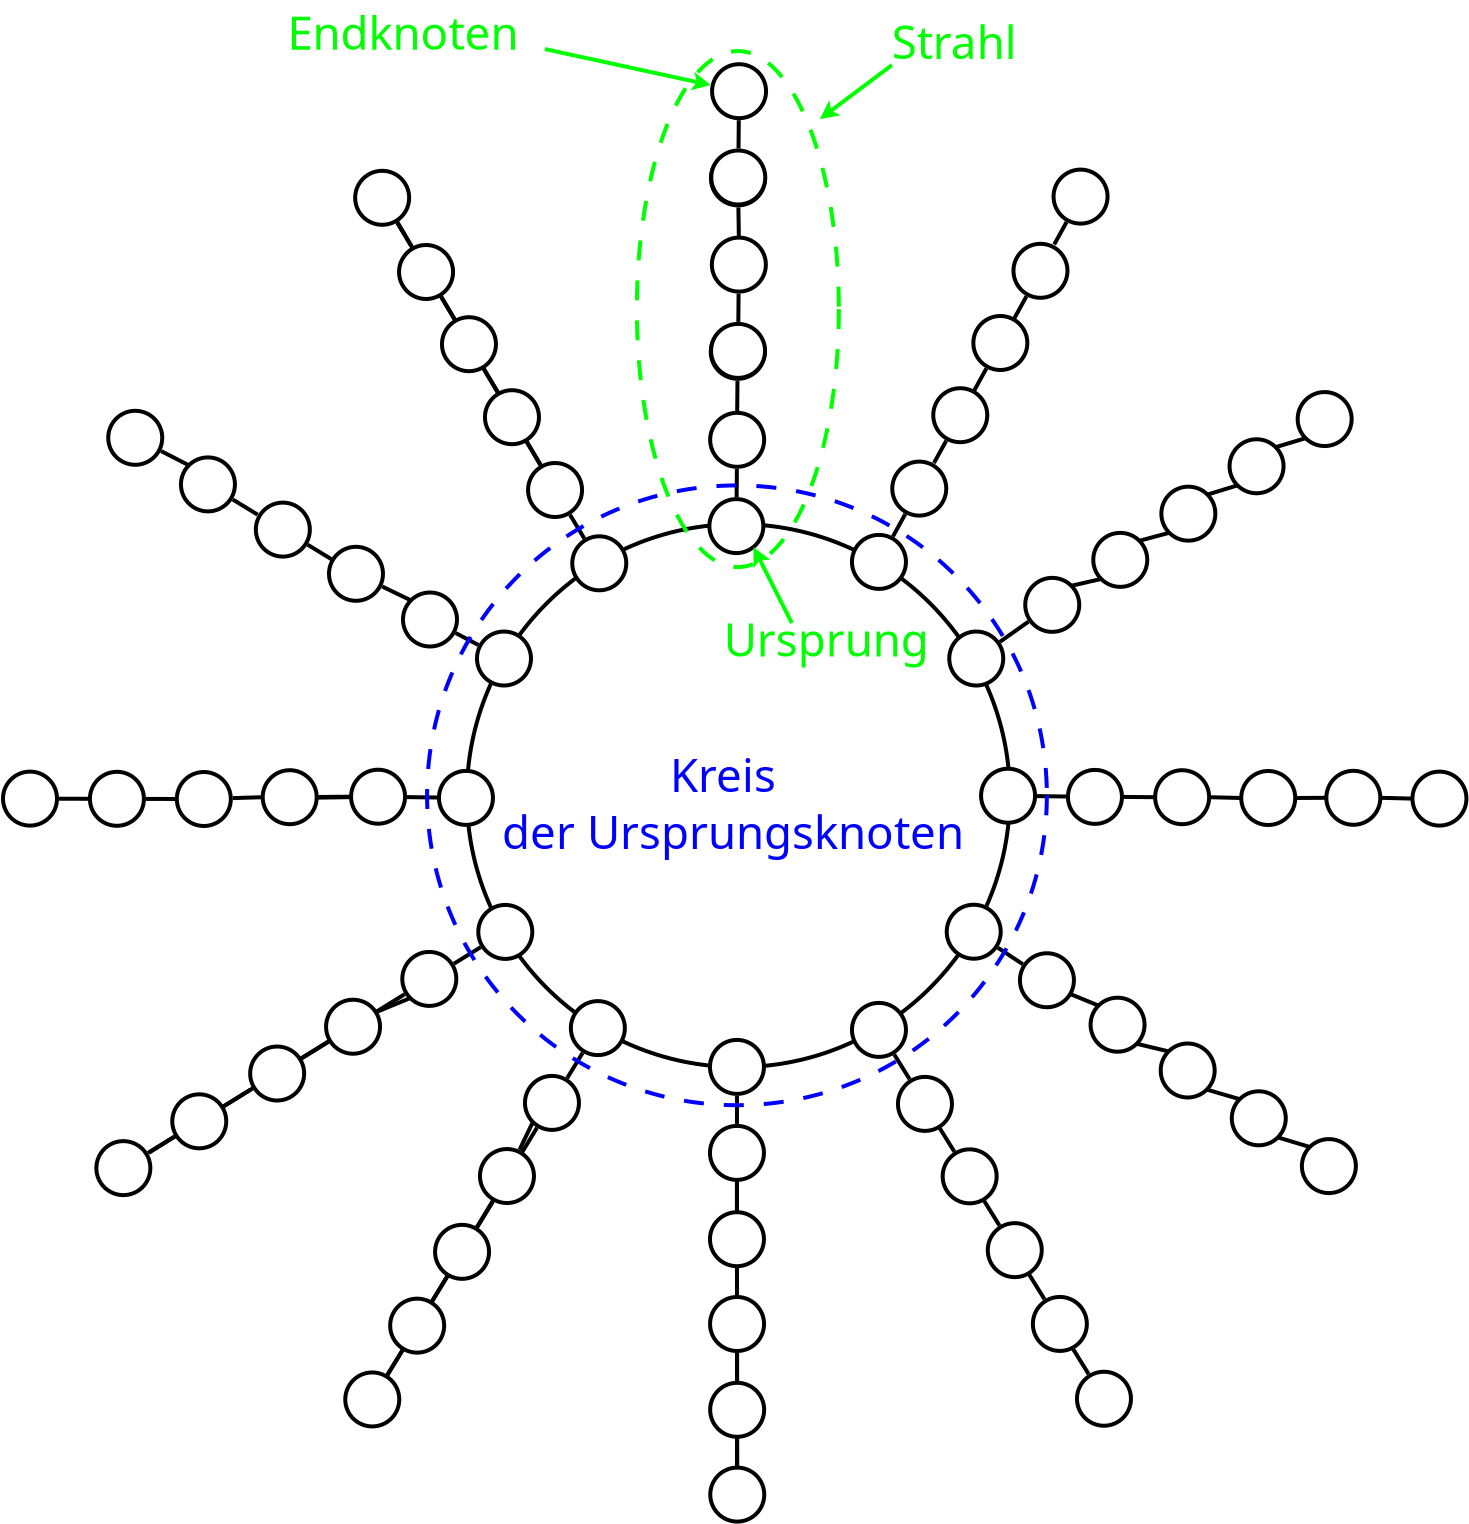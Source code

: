 <?xml version="1.0" encoding="UTF-8"?>
<dia:diagram xmlns:dia="http://www.lysator.liu.se/~alla/dia/">
  <dia:layer name="Background" visible="true" active="true">
    <dia:object type="Standard - Ellipse" version="0" id="O0">
      <dia:attribute name="obj_pos">
        <dia:point val="19.3,9.2"/>
      </dia:attribute>
      <dia:attribute name="obj_bb">
        <dia:rectangle val="19.2,9.1;46.55,36.45"/>
      </dia:attribute>
      <dia:attribute name="elem_corner">
        <dia:point val="19.3,9.2"/>
      </dia:attribute>
      <dia:attribute name="elem_width">
        <dia:real val="27.15"/>
      </dia:attribute>
      <dia:attribute name="elem_height">
        <dia:real val="27.15"/>
      </dia:attribute>
      <dia:attribute name="border_width">
        <dia:real val="0.2"/>
      </dia:attribute>
      <dia:attribute name="aspect">
        <dia:enum val="2"/>
      </dia:attribute>
    </dia:object>
    <dia:object type="Standard - Ellipse" version="0" id="O1">
      <dia:attribute name="obj_pos">
        <dia:point val="19.806,14.571"/>
      </dia:attribute>
      <dia:attribute name="obj_bb">
        <dia:rectangle val="19.706,14.471;22.606,17.371"/>
      </dia:attribute>
      <dia:attribute name="elem_corner">
        <dia:point val="19.806,14.571"/>
      </dia:attribute>
      <dia:attribute name="elem_width">
        <dia:real val="2.7"/>
      </dia:attribute>
      <dia:attribute name="elem_height">
        <dia:real val="2.7"/>
      </dia:attribute>
      <dia:attribute name="border_width">
        <dia:real val="0.2"/>
      </dia:attribute>
      <dia:attribute name="aspect">
        <dia:enum val="2"/>
      </dia:attribute>
    </dia:object>
    <dia:object type="Standard - Ellipse" version="0" id="O2">
      <dia:attribute name="obj_pos">
        <dia:point val="31.455,34.99"/>
      </dia:attribute>
      <dia:attribute name="obj_bb">
        <dia:rectangle val="31.355,34.89;34.255,37.79"/>
      </dia:attribute>
      <dia:attribute name="elem_corner">
        <dia:point val="31.455,34.99"/>
      </dia:attribute>
      <dia:attribute name="elem_width">
        <dia:real val="2.7"/>
      </dia:attribute>
      <dia:attribute name="elem_height">
        <dia:real val="2.7"/>
      </dia:attribute>
      <dia:attribute name="border_width">
        <dia:real val="0.2"/>
      </dia:attribute>
      <dia:attribute name="aspect">
        <dia:enum val="2"/>
      </dia:attribute>
    </dia:object>
    <dia:object type="Standard - Ellipse" version="0" id="O3">
      <dia:attribute name="obj_pos">
        <dia:point val="43.293,28.231"/>
      </dia:attribute>
      <dia:attribute name="obj_bb">
        <dia:rectangle val="43.193,28.131;46.093,31.031"/>
      </dia:attribute>
      <dia:attribute name="elem_corner">
        <dia:point val="43.293,28.231"/>
      </dia:attribute>
      <dia:attribute name="elem_width">
        <dia:real val="2.7"/>
      </dia:attribute>
      <dia:attribute name="elem_height">
        <dia:real val="2.7"/>
      </dia:attribute>
      <dia:attribute name="border_width">
        <dia:real val="0.2"/>
      </dia:attribute>
      <dia:attribute name="aspect">
        <dia:enum val="2"/>
      </dia:attribute>
    </dia:object>
    <dia:object type="Standard - Ellipse" version="0" id="O4">
      <dia:attribute name="obj_pos">
        <dia:point val="24.5,33.05"/>
      </dia:attribute>
      <dia:attribute name="obj_bb">
        <dia:rectangle val="24.4,32.95;27.3,35.85"/>
      </dia:attribute>
      <dia:attribute name="elem_corner">
        <dia:point val="24.5,33.05"/>
      </dia:attribute>
      <dia:attribute name="elem_width">
        <dia:real val="2.7"/>
      </dia:attribute>
      <dia:attribute name="elem_height">
        <dia:real val="2.7"/>
      </dia:attribute>
      <dia:attribute name="border_width">
        <dia:real val="0.2"/>
      </dia:attribute>
      <dia:attribute name="aspect">
        <dia:enum val="2"/>
      </dia:attribute>
    </dia:object>
    <dia:object type="Standard - Ellipse" version="0" id="O5">
      <dia:attribute name="obj_pos">
        <dia:point val="24.57,9.81"/>
      </dia:attribute>
      <dia:attribute name="obj_bb">
        <dia:rectangle val="24.47,9.71;27.37,12.61"/>
      </dia:attribute>
      <dia:attribute name="elem_corner">
        <dia:point val="24.57,9.81"/>
      </dia:attribute>
      <dia:attribute name="elem_width">
        <dia:real val="2.7"/>
      </dia:attribute>
      <dia:attribute name="elem_height">
        <dia:real val="2.7"/>
      </dia:attribute>
      <dia:attribute name="border_width">
        <dia:real val="0.2"/>
      </dia:attribute>
      <dia:attribute name="aspect">
        <dia:enum val="2"/>
      </dia:attribute>
    </dia:object>
    <dia:object type="Standard - Ellipse" version="0" id="O6">
      <dia:attribute name="obj_pos">
        <dia:point val="31.425,7.95"/>
      </dia:attribute>
      <dia:attribute name="obj_bb">
        <dia:rectangle val="31.325,7.85;34.225,10.75"/>
      </dia:attribute>
      <dia:attribute name="elem_corner">
        <dia:point val="31.425,7.95"/>
      </dia:attribute>
      <dia:attribute name="elem_width">
        <dia:real val="2.7"/>
      </dia:attribute>
      <dia:attribute name="elem_height">
        <dia:real val="2.7"/>
      </dia:attribute>
      <dia:attribute name="border_width">
        <dia:real val="0.2"/>
      </dia:attribute>
      <dia:attribute name="aspect">
        <dia:enum val="2"/>
      </dia:attribute>
    </dia:object>
    <dia:object type="Standard - Ellipse" version="0" id="O7">
      <dia:attribute name="obj_pos">
        <dia:point val="38.555,9.74"/>
      </dia:attribute>
      <dia:attribute name="obj_bb">
        <dia:rectangle val="38.455,9.64;41.355,12.54"/>
      </dia:attribute>
      <dia:attribute name="elem_corner">
        <dia:point val="38.555,9.74"/>
      </dia:attribute>
      <dia:attribute name="elem_width">
        <dia:real val="2.7"/>
      </dia:attribute>
      <dia:attribute name="elem_height">
        <dia:real val="2.7"/>
      </dia:attribute>
      <dia:attribute name="border_width">
        <dia:real val="0.2"/>
      </dia:attribute>
      <dia:attribute name="aspect">
        <dia:enum val="2"/>
      </dia:attribute>
    </dia:object>
    <dia:object type="Standard - Ellipse" version="0" id="O8">
      <dia:attribute name="obj_pos">
        <dia:point val="45.01,21.43"/>
      </dia:attribute>
      <dia:attribute name="obj_bb">
        <dia:rectangle val="44.91,21.33;47.81,24.23"/>
      </dia:attribute>
      <dia:attribute name="elem_corner">
        <dia:point val="45.01,21.43"/>
      </dia:attribute>
      <dia:attribute name="elem_width">
        <dia:real val="2.7"/>
      </dia:attribute>
      <dia:attribute name="elem_height">
        <dia:real val="2.7"/>
      </dia:attribute>
      <dia:attribute name="border_width">
        <dia:real val="0.2"/>
      </dia:attribute>
      <dia:attribute name="aspect">
        <dia:enum val="2"/>
      </dia:attribute>
    </dia:object>
    <dia:object type="Standard - Ellipse" version="0" id="O9">
      <dia:attribute name="obj_pos">
        <dia:point val="43.42,14.571"/>
      </dia:attribute>
      <dia:attribute name="obj_bb">
        <dia:rectangle val="43.32,14.471;46.22,17.371"/>
      </dia:attribute>
      <dia:attribute name="elem_corner">
        <dia:point val="43.42,14.571"/>
      </dia:attribute>
      <dia:attribute name="elem_width">
        <dia:real val="2.7"/>
      </dia:attribute>
      <dia:attribute name="elem_height">
        <dia:real val="2.7"/>
      </dia:attribute>
      <dia:attribute name="border_width">
        <dia:real val="0.2"/>
      </dia:attribute>
      <dia:attribute name="aspect">
        <dia:enum val="2"/>
      </dia:attribute>
    </dia:object>
    <dia:object type="Standard - Line" version="0" id="O10">
      <dia:attribute name="obj_pos">
        <dia:point val="24.313,36.905"/>
      </dia:attribute>
      <dia:attribute name="obj_bb">
        <dia:rectangle val="24.176,35.498;25.229,37.042"/>
      </dia:attribute>
      <dia:attribute name="conn_endpoints">
        <dia:point val="24.313,36.905"/>
        <dia:point val="25.092,35.635"/>
      </dia:attribute>
      <dia:attribute name="numcp">
        <dia:int val="1"/>
      </dia:attribute>
      <dia:attribute name="line_width">
        <dia:real val="0.2"/>
      </dia:attribute>
      <dia:connections>
        <dia:connection handle="0" to="O22" connection="8"/>
        <dia:connection handle="1" to="O4" connection="8"/>
      </dia:connections>
    </dia:object>
    <dia:object type="Standard - Line" version="0" id="O11">
      <dia:attribute name="obj_pos">
        <dia:point val="16.306,22.85"/>
      </dia:attribute>
      <dia:attribute name="obj_bb">
        <dia:rectangle val="16.205,22.748;17.91,22.972"/>
      </dia:attribute>
      <dia:attribute name="conn_endpoints">
        <dia:point val="16.306,22.85"/>
        <dia:point val="17.809,22.87"/>
      </dia:attribute>
      <dia:attribute name="numcp">
        <dia:int val="1"/>
      </dia:attribute>
      <dia:attribute name="line_width">
        <dia:real val="0.2"/>
      </dia:attribute>
      <dia:connections>
        <dia:connection handle="0" to="O20" connection="8"/>
        <dia:connection handle="1" to="O14" connection="8"/>
      </dia:connections>
    </dia:object>
    <dia:object type="Standard - Line" version="0" id="O12">
      <dia:attribute name="obj_pos">
        <dia:point val="45.852,30.382"/>
      </dia:attribute>
      <dia:attribute name="obj_bb">
        <dia:rectangle val="45.713,30.244;47.233,31.345"/>
      </dia:attribute>
      <dia:attribute name="conn_endpoints">
        <dia:point val="45.852,30.382"/>
        <dia:point val="47.095,31.206"/>
      </dia:attribute>
      <dia:attribute name="numcp">
        <dia:int val="1"/>
      </dia:attribute>
      <dia:attribute name="line_width">
        <dia:real val="0.2"/>
      </dia:attribute>
      <dia:connections>
        <dia:connection handle="0" to="O3" connection="8"/>
        <dia:connection handle="1" to="O25" connection="8"/>
      </dia:connections>
    </dia:object>
    <dia:object type="Standard - Line" version="0" id="O13">
      <dia:attribute name="obj_pos">
        <dia:point val="32.805,37.79"/>
      </dia:attribute>
      <dia:attribute name="obj_bb">
        <dia:rectangle val="32.705,37.69;32.905,39.29"/>
      </dia:attribute>
      <dia:attribute name="conn_endpoints">
        <dia:point val="32.805,37.79"/>
        <dia:point val="32.805,39.19"/>
      </dia:attribute>
      <dia:attribute name="numcp">
        <dia:int val="1"/>
      </dia:attribute>
      <dia:attribute name="line_width">
        <dia:real val="0.2"/>
      </dia:attribute>
      <dia:connections>
        <dia:connection handle="0" to="O2" connection="8"/>
        <dia:connection handle="1" to="O23" connection="8"/>
      </dia:connections>
    </dia:object>
    <dia:object type="Standard - Ellipse" version="0" id="O14">
      <dia:attribute name="obj_pos">
        <dia:point val="17.905,21.54"/>
      </dia:attribute>
      <dia:attribute name="obj_bb">
        <dia:rectangle val="17.805,21.44;20.705,24.34"/>
      </dia:attribute>
      <dia:attribute name="elem_corner">
        <dia:point val="17.905,21.54"/>
      </dia:attribute>
      <dia:attribute name="elem_width">
        <dia:real val="2.7"/>
      </dia:attribute>
      <dia:attribute name="elem_height">
        <dia:real val="2.7"/>
      </dia:attribute>
      <dia:attribute name="border_width">
        <dia:real val="0.2"/>
      </dia:attribute>
      <dia:attribute name="aspect">
        <dia:enum val="2"/>
      </dia:attribute>
    </dia:object>
    <dia:object type="Standard - Ellipse" version="0" id="O15">
      <dia:attribute name="obj_pos">
        <dia:point val="19.872,28.241"/>
      </dia:attribute>
      <dia:attribute name="obj_bb">
        <dia:rectangle val="19.772,28.141;22.672,31.041"/>
      </dia:attribute>
      <dia:attribute name="elem_corner">
        <dia:point val="19.872,28.241"/>
      </dia:attribute>
      <dia:attribute name="elem_width">
        <dia:real val="2.7"/>
      </dia:attribute>
      <dia:attribute name="elem_height">
        <dia:real val="2.7"/>
      </dia:attribute>
      <dia:attribute name="border_width">
        <dia:real val="0.2"/>
      </dia:attribute>
      <dia:attribute name="aspect">
        <dia:enum val="2"/>
      </dia:attribute>
    </dia:object>
    <dia:object type="Standard - Line" version="0" id="O16">
      <dia:attribute name="obj_pos">
        <dia:point val="19.989,30.354"/>
      </dia:attribute>
      <dia:attribute name="obj_bb">
        <dia:rectangle val="18.518,30.216;20.127,31.316"/>
      </dia:attribute>
      <dia:attribute name="conn_endpoints">
        <dia:point val="19.989,30.354"/>
        <dia:point val="18.655,31.179"/>
      </dia:attribute>
      <dia:attribute name="numcp">
        <dia:int val="1"/>
      </dia:attribute>
      <dia:attribute name="line_width">
        <dia:real val="0.2"/>
      </dia:attribute>
      <dia:connections>
        <dia:connection handle="0" to="O15" connection="8"/>
        <dia:connection handle="1" to="O21" connection="8"/>
      </dia:connections>
    </dia:object>
    <dia:object type="Standard - Ellipse" version="0" id="O17">
      <dia:attribute name="obj_pos">
        <dia:point val="38.555,33.14"/>
      </dia:attribute>
      <dia:attribute name="obj_bb">
        <dia:rectangle val="38.455,33.04;41.355,35.94"/>
      </dia:attribute>
      <dia:attribute name="elem_corner">
        <dia:point val="38.555,33.14"/>
      </dia:attribute>
      <dia:attribute name="elem_width">
        <dia:real val="2.7"/>
      </dia:attribute>
      <dia:attribute name="elem_height">
        <dia:real val="2.7"/>
      </dia:attribute>
      <dia:attribute name="border_width">
        <dia:real val="0.2"/>
      </dia:attribute>
      <dia:attribute name="aspect">
        <dia:enum val="2"/>
      </dia:attribute>
    </dia:object>
    <dia:object type="Standard - Line" version="0" id="O18">
      <dia:attribute name="obj_pos">
        <dia:point val="40.67,35.72"/>
      </dia:attribute>
      <dia:attribute name="obj_bb">
        <dia:rectangle val="40.532,35.583;41.578,37.097"/>
      </dia:attribute>
      <dia:attribute name="conn_endpoints">
        <dia:point val="40.67,35.72"/>
        <dia:point val="41.44,36.96"/>
      </dia:attribute>
      <dia:attribute name="numcp">
        <dia:int val="1"/>
      </dia:attribute>
      <dia:attribute name="line_width">
        <dia:real val="0.2"/>
      </dia:attribute>
      <dia:connections>
        <dia:connection handle="0" to="O17" connection="8"/>
        <dia:connection handle="1" to="O24" connection="8"/>
      </dia:connections>
    </dia:object>
    <dia:object type="Standard - Ellipse" version="0" id="O19">
      <dia:attribute name="obj_pos">
        <dia:point val="16.106,12.62"/>
      </dia:attribute>
      <dia:attribute name="obj_bb">
        <dia:rectangle val="16.006,12.52;18.906,15.42"/>
      </dia:attribute>
      <dia:attribute name="elem_corner">
        <dia:point val="16.106,12.62"/>
      </dia:attribute>
      <dia:attribute name="elem_width">
        <dia:real val="2.7"/>
      </dia:attribute>
      <dia:attribute name="elem_height">
        <dia:real val="2.7"/>
      </dia:attribute>
      <dia:attribute name="border_width">
        <dia:real val="0.2"/>
      </dia:attribute>
      <dia:attribute name="aspect">
        <dia:enum val="2"/>
      </dia:attribute>
    </dia:object>
    <dia:object type="Standard - Ellipse" version="0" id="O20">
      <dia:attribute name="obj_pos">
        <dia:point val="13.51,21.48"/>
      </dia:attribute>
      <dia:attribute name="obj_bb">
        <dia:rectangle val="13.41,21.38;16.31,24.28"/>
      </dia:attribute>
      <dia:attribute name="elem_corner">
        <dia:point val="13.51,21.48"/>
      </dia:attribute>
      <dia:attribute name="elem_width">
        <dia:real val="2.7"/>
      </dia:attribute>
      <dia:attribute name="elem_height">
        <dia:real val="2.7"/>
      </dia:attribute>
      <dia:attribute name="border_width">
        <dia:real val="0.2"/>
      </dia:attribute>
      <dia:attribute name="aspect">
        <dia:enum val="2"/>
      </dia:attribute>
    </dia:object>
    <dia:object type="Standard - Ellipse" version="0" id="O21">
      <dia:attribute name="obj_pos">
        <dia:point val="16.072,30.591"/>
      </dia:attribute>
      <dia:attribute name="obj_bb">
        <dia:rectangle val="15.972,30.491;18.872,33.391"/>
      </dia:attribute>
      <dia:attribute name="elem_corner">
        <dia:point val="16.072,30.591"/>
      </dia:attribute>
      <dia:attribute name="elem_width">
        <dia:real val="2.7"/>
      </dia:attribute>
      <dia:attribute name="elem_height">
        <dia:real val="2.7"/>
      </dia:attribute>
      <dia:attribute name="border_width">
        <dia:real val="0.2"/>
      </dia:attribute>
      <dia:attribute name="aspect">
        <dia:enum val="2"/>
      </dia:attribute>
    </dia:object>
    <dia:object type="Standard - Ellipse" version="0" id="O22">
      <dia:attribute name="obj_pos">
        <dia:point val="22.205,36.79"/>
      </dia:attribute>
      <dia:attribute name="obj_bb">
        <dia:rectangle val="22.105,36.69;25.005,39.59"/>
      </dia:attribute>
      <dia:attribute name="elem_corner">
        <dia:point val="22.205,36.79"/>
      </dia:attribute>
      <dia:attribute name="elem_width">
        <dia:real val="2.7"/>
      </dia:attribute>
      <dia:attribute name="elem_height">
        <dia:real val="2.7"/>
      </dia:attribute>
      <dia:attribute name="border_width">
        <dia:real val="0.2"/>
      </dia:attribute>
      <dia:attribute name="aspect">
        <dia:enum val="2"/>
      </dia:attribute>
    </dia:object>
    <dia:object type="Standard - Ellipse" version="0" id="O23">
      <dia:attribute name="obj_pos">
        <dia:point val="31.455,39.29"/>
      </dia:attribute>
      <dia:attribute name="obj_bb">
        <dia:rectangle val="31.355,39.19;34.255,42.09"/>
      </dia:attribute>
      <dia:attribute name="elem_corner">
        <dia:point val="31.455,39.29"/>
      </dia:attribute>
      <dia:attribute name="elem_width">
        <dia:real val="2.7"/>
      </dia:attribute>
      <dia:attribute name="elem_height">
        <dia:real val="2.7"/>
      </dia:attribute>
      <dia:attribute name="border_width">
        <dia:real val="0.2"/>
      </dia:attribute>
      <dia:attribute name="aspect">
        <dia:enum val="2"/>
      </dia:attribute>
    </dia:object>
    <dia:object type="Standard - Ellipse" version="0" id="O24">
      <dia:attribute name="obj_pos">
        <dia:point val="40.855,36.84"/>
      </dia:attribute>
      <dia:attribute name="obj_bb">
        <dia:rectangle val="40.755,36.74;43.655,39.64"/>
      </dia:attribute>
      <dia:attribute name="elem_corner">
        <dia:point val="40.855,36.84"/>
      </dia:attribute>
      <dia:attribute name="elem_width">
        <dia:real val="2.7"/>
      </dia:attribute>
      <dia:attribute name="elem_height">
        <dia:real val="2.7"/>
      </dia:attribute>
      <dia:attribute name="border_width">
        <dia:real val="0.2"/>
      </dia:attribute>
      <dia:attribute name="aspect">
        <dia:enum val="2"/>
      </dia:attribute>
    </dia:object>
    <dia:object type="Standard - Ellipse" version="0" id="O25">
      <dia:attribute name="obj_pos">
        <dia:point val="46.954,30.657"/>
      </dia:attribute>
      <dia:attribute name="obj_bb">
        <dia:rectangle val="46.854,30.557;49.754,33.457"/>
      </dia:attribute>
      <dia:attribute name="elem_corner">
        <dia:point val="46.954,30.657"/>
      </dia:attribute>
      <dia:attribute name="elem_width">
        <dia:real val="2.7"/>
      </dia:attribute>
      <dia:attribute name="elem_height">
        <dia:real val="2.7"/>
      </dia:attribute>
      <dia:attribute name="border_width">
        <dia:real val="0.2"/>
      </dia:attribute>
      <dia:attribute name="aspect">
        <dia:enum val="2"/>
      </dia:attribute>
    </dia:object>
    <dia:object type="Standard - Ellipse" version="0" id="O26">
      <dia:attribute name="obj_pos">
        <dia:point val="49.355,21.49"/>
      </dia:attribute>
      <dia:attribute name="obj_bb">
        <dia:rectangle val="49.255,21.39;52.155,24.29"/>
      </dia:attribute>
      <dia:attribute name="elem_corner">
        <dia:point val="49.355,21.49"/>
      </dia:attribute>
      <dia:attribute name="elem_width">
        <dia:real val="2.7"/>
      </dia:attribute>
      <dia:attribute name="elem_height">
        <dia:real val="2.7"/>
      </dia:attribute>
      <dia:attribute name="border_width">
        <dia:real val="0.2"/>
      </dia:attribute>
      <dia:attribute name="aspect">
        <dia:enum val="2"/>
      </dia:attribute>
    </dia:object>
    <dia:object type="Standard - Line" version="0" id="O27">
      <dia:attribute name="obj_pos">
        <dia:point val="16.19,32.705"/>
      </dia:attribute>
      <dia:attribute name="obj_bb">
        <dia:rectangle val="3.266,32.567;16.328,40.764"/>
      </dia:attribute>
      <dia:attribute name="conn_endpoints">
        <dia:point val="16.19,32.705"/>
        <dia:point val="3.403,40.627"/>
      </dia:attribute>
      <dia:attribute name="numcp">
        <dia:int val="1"/>
      </dia:attribute>
      <dia:attribute name="line_width">
        <dia:real val="0.2"/>
      </dia:attribute>
      <dia:connections>
        <dia:connection handle="0" to="O21" connection="8"/>
      </dia:connections>
    </dia:object>
    <dia:object type="Standard - Line" version="0" id="O28">
      <dia:attribute name="obj_pos">
        <dia:point val="9.55,22.915"/>
      </dia:attribute>
      <dia:attribute name="obj_bb">
        <dia:rectangle val="9.448,22.752;13.512,23.017"/>
      </dia:attribute>
      <dia:attribute name="conn_endpoints">
        <dia:point val="9.55,22.915"/>
        <dia:point val="13.41,22.853"/>
      </dia:attribute>
      <dia:attribute name="numcp">
        <dia:int val="1"/>
      </dia:attribute>
      <dia:attribute name="line_width">
        <dia:real val="0.2"/>
      </dia:attribute>
      <dia:connections>
        <dia:connection handle="1" to="O20" connection="8"/>
      </dia:connections>
    </dia:object>
    <dia:object type="Standard - Line" version="0" id="O29">
      <dia:attribute name="obj_pos">
        <dia:point val="15.057,52.201"/>
      </dia:attribute>
      <dia:attribute name="obj_bb">
        <dia:rectangle val="14.92,39.244;22.942,52.338"/>
      </dia:attribute>
      <dia:attribute name="conn_endpoints">
        <dia:point val="15.057,52.201"/>
        <dia:point val="22.805,39.381"/>
      </dia:attribute>
      <dia:attribute name="numcp">
        <dia:int val="1"/>
      </dia:attribute>
      <dia:attribute name="line_width">
        <dia:real val="0.2"/>
      </dia:attribute>
      <dia:connections>
        <dia:connection handle="1" to="O22" connection="8"/>
      </dia:connections>
    </dia:object>
    <dia:object type="Standard - Line" version="0" id="O30">
      <dia:attribute name="obj_pos">
        <dia:point val="32.805,42.09"/>
      </dia:attribute>
      <dia:attribute name="obj_bb">
        <dia:rectangle val="32.705,41.99;32.907,57.19"/>
      </dia:attribute>
      <dia:attribute name="conn_endpoints">
        <dia:point val="32.805,42.09"/>
        <dia:point val="32.807,57.09"/>
      </dia:attribute>
      <dia:attribute name="numcp">
        <dia:int val="1"/>
      </dia:attribute>
      <dia:attribute name="line_width">
        <dia:real val="0.2"/>
      </dia:attribute>
      <dia:connections>
        <dia:connection handle="0" to="O23" connection="8"/>
      </dia:connections>
    </dia:object>
    <dia:object type="Standard - Ellipse" version="0" id="O31">
      <dia:attribute name="obj_pos">
        <dia:point val="47.219,11.888"/>
      </dia:attribute>
      <dia:attribute name="obj_bb">
        <dia:rectangle val="47.119,11.788;50.019,14.688"/>
      </dia:attribute>
      <dia:attribute name="elem_corner">
        <dia:point val="47.219,11.888"/>
      </dia:attribute>
      <dia:attribute name="elem_width">
        <dia:real val="2.7"/>
      </dia:attribute>
      <dia:attribute name="elem_height">
        <dia:real val="2.7"/>
      </dia:attribute>
      <dia:attribute name="border_width">
        <dia:real val="0.2"/>
      </dia:attribute>
      <dia:attribute name="aspect">
        <dia:enum val="2"/>
      </dia:attribute>
    </dia:object>
    <dia:object type="Standard - Ellipse" version="0" id="O32">
      <dia:attribute name="obj_pos">
        <dia:point val="22.36,6.145"/>
      </dia:attribute>
      <dia:attribute name="obj_bb">
        <dia:rectangle val="22.26,6.045;25.16,8.945"/>
      </dia:attribute>
      <dia:attribute name="elem_corner">
        <dia:point val="22.36,6.145"/>
      </dia:attribute>
      <dia:attribute name="elem_width">
        <dia:real val="2.7"/>
      </dia:attribute>
      <dia:attribute name="elem_height">
        <dia:real val="2.7"/>
      </dia:attribute>
      <dia:attribute name="border_width">
        <dia:real val="0.2"/>
      </dia:attribute>
      <dia:attribute name="aspect">
        <dia:enum val="2"/>
      </dia:attribute>
    </dia:object>
    <dia:object type="Standard - Ellipse" version="0" id="O33">
      <dia:attribute name="obj_pos">
        <dia:point val="31.465,3.635"/>
      </dia:attribute>
      <dia:attribute name="obj_bb">
        <dia:rectangle val="31.365,3.535;34.265,6.435"/>
      </dia:attribute>
      <dia:attribute name="elem_corner">
        <dia:point val="31.465,3.635"/>
      </dia:attribute>
      <dia:attribute name="elem_width">
        <dia:real val="2.7"/>
      </dia:attribute>
      <dia:attribute name="elem_height">
        <dia:real val="2.7"/>
      </dia:attribute>
      <dia:attribute name="border_width">
        <dia:real val="0.2"/>
      </dia:attribute>
      <dia:attribute name="aspect">
        <dia:enum val="2"/>
      </dia:attribute>
    </dia:object>
    <dia:object type="Standard - Ellipse" version="0" id="O34">
      <dia:attribute name="obj_pos">
        <dia:point val="40.57,6.075"/>
      </dia:attribute>
      <dia:attribute name="obj_bb">
        <dia:rectangle val="40.47,5.975;43.37,8.875"/>
      </dia:attribute>
      <dia:attribute name="elem_corner">
        <dia:point val="40.57,6.075"/>
      </dia:attribute>
      <dia:attribute name="elem_width">
        <dia:real val="2.7"/>
      </dia:attribute>
      <dia:attribute name="elem_height">
        <dia:real val="2.7"/>
      </dia:attribute>
      <dia:attribute name="border_width">
        <dia:real val="0.2"/>
      </dia:attribute>
      <dia:attribute name="aspect">
        <dia:enum val="2"/>
      </dia:attribute>
    </dia:object>
    <dia:object type="Standard - Line" version="0" id="O35">
      <dia:attribute name="obj_pos">
        <dia:point val="47.81,22.8"/>
      </dia:attribute>
      <dia:attribute name="obj_bb">
        <dia:rectangle val="47.708,22.699;49.357,22.921"/>
      </dia:attribute>
      <dia:attribute name="conn_endpoints">
        <dia:point val="47.81,22.8"/>
        <dia:point val="49.255,22.82"/>
      </dia:attribute>
      <dia:attribute name="numcp">
        <dia:int val="1"/>
      </dia:attribute>
      <dia:attribute name="line_width">
        <dia:real val="0.2"/>
      </dia:attribute>
      <dia:connections>
        <dia:connection handle="0" to="O8" connection="8"/>
        <dia:connection handle="1" to="O26" connection="8"/>
      </dia:connections>
    </dia:object>
    <dia:object type="Standard - Line" version="0" id="O36">
      <dia:attribute name="obj_pos">
        <dia:point val="45.954,15.085"/>
      </dia:attribute>
      <dia:attribute name="obj_bb">
        <dia:rectangle val="45.815,13.935;47.525,15.224"/>
      </dia:attribute>
      <dia:attribute name="conn_endpoints">
        <dia:point val="45.954,15.085"/>
        <dia:point val="47.385,14.074"/>
      </dia:attribute>
      <dia:attribute name="numcp">
        <dia:int val="1"/>
      </dia:attribute>
      <dia:attribute name="line_width">
        <dia:real val="0.2"/>
      </dia:attribute>
      <dia:connections>
        <dia:connection handle="0" to="O9" connection="8"/>
        <dia:connection handle="1" to="O31" connection="8"/>
      </dia:connections>
    </dia:object>
    <dia:object type="Standard - Line" version="0" id="O37">
      <dia:attribute name="obj_pos">
        <dia:point val="40.604,9.819"/>
      </dia:attribute>
      <dia:attribute name="obj_bb">
        <dia:rectangle val="40.468,8.56;41.357,9.955"/>
      </dia:attribute>
      <dia:attribute name="conn_endpoints">
        <dia:point val="40.604,9.819"/>
        <dia:point val="41.221,8.696"/>
      </dia:attribute>
      <dia:attribute name="numcp">
        <dia:int val="1"/>
      </dia:attribute>
      <dia:attribute name="line_width">
        <dia:real val="0.2"/>
      </dia:attribute>
      <dia:connections>
        <dia:connection handle="0" to="O7" connection="8"/>
        <dia:connection handle="1" to="O34" connection="8"/>
      </dia:connections>
    </dia:object>
    <dia:object type="Standard - Line" version="0" id="O38">
      <dia:attribute name="obj_pos">
        <dia:point val="24.458,8.735"/>
      </dia:attribute>
      <dia:attribute name="obj_bb">
        <dia:rectangle val="24.32,8.598;25.309,10.057"/>
      </dia:attribute>
      <dia:attribute name="conn_endpoints">
        <dia:point val="24.458,8.735"/>
        <dia:point val="25.172,9.92"/>
      </dia:attribute>
      <dia:attribute name="numcp">
        <dia:int val="1"/>
      </dia:attribute>
      <dia:attribute name="line_width">
        <dia:real val="0.2"/>
      </dia:attribute>
      <dia:connections>
        <dia:connection handle="0" to="O32" connection="8"/>
        <dia:connection handle="1" to="O5" connection="8"/>
      </dia:connections>
    </dia:object>
    <dia:object type="Standard - Line" version="0" id="O39">
      <dia:attribute name="obj_pos">
        <dia:point val="32.802,6.435"/>
      </dia:attribute>
      <dia:attribute name="obj_bb">
        <dia:rectangle val="32.688,6.334;32.903,7.951"/>
      </dia:attribute>
      <dia:attribute name="conn_endpoints">
        <dia:point val="32.802,6.435"/>
        <dia:point val="32.788,7.85"/>
      </dia:attribute>
      <dia:attribute name="numcp">
        <dia:int val="1"/>
      </dia:attribute>
      <dia:attribute name="line_width">
        <dia:real val="0.2"/>
      </dia:attribute>
      <dia:connections>
        <dia:connection handle="0" to="O33" connection="8"/>
        <dia:connection handle="1" to="O6" connection="8"/>
      </dia:connections>
    </dia:object>
    <dia:object type="Standard - Line" version="0" id="O40">
      <dia:attribute name="obj_pos">
        <dia:point val="19.875,15.246"/>
      </dia:attribute>
      <dia:attribute name="obj_bb">
        <dia:rectangle val="18.602,14.511;20.01,15.381"/>
      </dia:attribute>
      <dia:attribute name="conn_endpoints">
        <dia:point val="19.875,15.246"/>
        <dia:point val="18.737,14.646"/>
      </dia:attribute>
      <dia:attribute name="numcp">
        <dia:int val="1"/>
      </dia:attribute>
      <dia:attribute name="line_width">
        <dia:real val="0.2"/>
      </dia:attribute>
      <dia:connections>
        <dia:connection handle="0" to="O1" connection="8"/>
        <dia:connection handle="1" to="O19" connection="8"/>
      </dia:connections>
    </dia:object>
    <dia:object type="Standard - Line" version="0" id="O41">
      <dia:attribute name="obj_pos">
        <dia:point val="15.292,-6.808"/>
      </dia:attribute>
      <dia:attribute name="obj_bb">
        <dia:rectangle val="15.155,-6.945;23.113,6.385"/>
      </dia:attribute>
      <dia:attribute name="conn_endpoints">
        <dia:point val="15.292,-6.808"/>
        <dia:point val="22.976,6.248"/>
      </dia:attribute>
      <dia:attribute name="numcp">
        <dia:int val="1"/>
      </dia:attribute>
      <dia:attribute name="line_width">
        <dia:real val="0.2"/>
      </dia:attribute>
      <dia:connections>
        <dia:connection handle="1" to="O32" connection="8"/>
      </dia:connections>
    </dia:object>
    <dia:object type="Standard - Ellipse" version="0" id="O42">
      <dia:attribute name="obj_pos">
        <dia:point val="31.495,-0.765"/>
      </dia:attribute>
      <dia:attribute name="obj_bb">
        <dia:rectangle val="31.395,-0.865;34.295,2.035"/>
      </dia:attribute>
      <dia:attribute name="elem_corner">
        <dia:point val="31.495,-0.765"/>
      </dia:attribute>
      <dia:attribute name="elem_width">
        <dia:real val="2.7"/>
      </dia:attribute>
      <dia:attribute name="elem_height">
        <dia:real val="2.7"/>
      </dia:attribute>
      <dia:attribute name="border_width">
        <dia:real val="0.2"/>
      </dia:attribute>
      <dia:attribute name="aspect">
        <dia:enum val="2"/>
      </dia:attribute>
    </dia:object>
    <dia:object type="Standard - Line" version="0" id="O43">
      <dia:attribute name="obj_pos">
        <dia:point val="32.831,2.034"/>
      </dia:attribute>
      <dia:attribute name="obj_bb">
        <dia:rectangle val="32.714,1.933;32.932,3.736"/>
      </dia:attribute>
      <dia:attribute name="conn_endpoints">
        <dia:point val="32.831,2.034"/>
        <dia:point val="32.815,3.635"/>
      </dia:attribute>
      <dia:attribute name="numcp">
        <dia:int val="1"/>
      </dia:attribute>
      <dia:attribute name="line_width">
        <dia:real val="0.2"/>
      </dia:attribute>
      <dia:connections>
        <dia:connection handle="0" to="O42" connection="8"/>
        <dia:connection handle="1" to="O33" connection="1"/>
      </dia:connections>
    </dia:object>
    <dia:object type="Standard - Ellipse" version="0" id="O44">
      <dia:attribute name="obj_pos">
        <dia:point val="31.51,-0.81"/>
      </dia:attribute>
      <dia:attribute name="obj_bb">
        <dia:rectangle val="31.41,-0.91;34.31,1.99"/>
      </dia:attribute>
      <dia:attribute name="elem_corner">
        <dia:point val="31.51,-0.81"/>
      </dia:attribute>
      <dia:attribute name="elem_width">
        <dia:real val="2.7"/>
      </dia:attribute>
      <dia:attribute name="elem_height">
        <dia:real val="2.7"/>
      </dia:attribute>
      <dia:attribute name="border_width">
        <dia:real val="0.2"/>
      </dia:attribute>
      <dia:attribute name="aspect">
        <dia:enum val="2"/>
      </dia:attribute>
    </dia:object>
    <dia:object type="Standard - Ellipse" version="0" id="O45">
      <dia:attribute name="obj_pos">
        <dia:point val="31.55,-5.125"/>
      </dia:attribute>
      <dia:attribute name="obj_bb">
        <dia:rectangle val="31.45,-5.225;34.35,-2.325"/>
      </dia:attribute>
      <dia:attribute name="elem_corner">
        <dia:point val="31.55,-5.125"/>
      </dia:attribute>
      <dia:attribute name="elem_width">
        <dia:real val="2.7"/>
      </dia:attribute>
      <dia:attribute name="elem_height">
        <dia:real val="2.7"/>
      </dia:attribute>
      <dia:attribute name="border_width">
        <dia:real val="0.2"/>
      </dia:attribute>
      <dia:attribute name="aspect">
        <dia:enum val="2"/>
      </dia:attribute>
    </dia:object>
    <dia:object type="Standard - Line" version="0" id="O46">
      <dia:attribute name="obj_pos">
        <dia:point val="32.887,-2.325"/>
      </dia:attribute>
      <dia:attribute name="obj_bb">
        <dia:rectangle val="32.773,-2.426;32.987,-0.809"/>
      </dia:attribute>
      <dia:attribute name="conn_endpoints">
        <dia:point val="32.887,-2.325"/>
        <dia:point val="32.873,-0.91"/>
      </dia:attribute>
      <dia:attribute name="numcp">
        <dia:int val="1"/>
      </dia:attribute>
      <dia:attribute name="line_width">
        <dia:real val="0.2"/>
      </dia:attribute>
      <dia:connections>
        <dia:connection handle="0" to="O45" connection="8"/>
        <dia:connection handle="1" to="O44" connection="8"/>
      </dia:connections>
    </dia:object>
    <dia:object type="Standard - Ellipse" version="0" id="O47">
      <dia:attribute name="obj_pos">
        <dia:point val="31.505,-9.435"/>
      </dia:attribute>
      <dia:attribute name="obj_bb">
        <dia:rectangle val="31.405,-9.535;34.305,-6.635"/>
      </dia:attribute>
      <dia:attribute name="elem_corner">
        <dia:point val="31.505,-9.435"/>
      </dia:attribute>
      <dia:attribute name="elem_width">
        <dia:real val="2.7"/>
      </dia:attribute>
      <dia:attribute name="elem_height">
        <dia:real val="2.7"/>
      </dia:attribute>
      <dia:attribute name="border_width">
        <dia:real val="0.2"/>
      </dia:attribute>
      <dia:attribute name="aspect">
        <dia:enum val="2"/>
      </dia:attribute>
    </dia:object>
    <dia:object type="Standard - Line" version="0" id="O48">
      <dia:attribute name="obj_pos">
        <dia:point val="32.877,-6.635"/>
      </dia:attribute>
      <dia:attribute name="obj_bb">
        <dia:rectangle val="32.776,-6.736;33.002,-5.023"/>
      </dia:attribute>
      <dia:attribute name="conn_endpoints">
        <dia:point val="32.877,-6.635"/>
        <dia:point val="32.9,-5.125"/>
      </dia:attribute>
      <dia:attribute name="numcp">
        <dia:int val="1"/>
      </dia:attribute>
      <dia:attribute name="line_width">
        <dia:real val="0.2"/>
      </dia:attribute>
      <dia:connections>
        <dia:connection handle="0" to="O47" connection="8"/>
        <dia:connection handle="1" to="O45" connection="1"/>
      </dia:connections>
    </dia:object>
    <dia:object type="Standard - Ellipse" version="0" id="O49">
      <dia:attribute name="obj_pos">
        <dia:point val="31.52,-9.48"/>
      </dia:attribute>
      <dia:attribute name="obj_bb">
        <dia:rectangle val="31.42,-9.58;34.32,-6.68"/>
      </dia:attribute>
      <dia:attribute name="elem_corner">
        <dia:point val="31.52,-9.48"/>
      </dia:attribute>
      <dia:attribute name="elem_width">
        <dia:real val="2.7"/>
      </dia:attribute>
      <dia:attribute name="elem_height">
        <dia:real val="2.7"/>
      </dia:attribute>
      <dia:attribute name="border_width">
        <dia:real val="0.2"/>
      </dia:attribute>
      <dia:attribute name="aspect">
        <dia:enum val="2"/>
      </dia:attribute>
    </dia:object>
    <dia:object type="Standard - Ellipse" version="0" id="O50">
      <dia:attribute name="obj_pos">
        <dia:point val="31.56,-13.795"/>
      </dia:attribute>
      <dia:attribute name="obj_bb">
        <dia:rectangle val="31.46,-13.895;34.36,-10.995"/>
      </dia:attribute>
      <dia:attribute name="elem_corner">
        <dia:point val="31.56,-13.795"/>
      </dia:attribute>
      <dia:attribute name="elem_width">
        <dia:real val="2.7"/>
      </dia:attribute>
      <dia:attribute name="elem_height">
        <dia:real val="2.7"/>
      </dia:attribute>
      <dia:attribute name="border_width">
        <dia:real val="0.2"/>
      </dia:attribute>
      <dia:attribute name="aspect">
        <dia:enum val="2"/>
      </dia:attribute>
    </dia:object>
    <dia:object type="Standard - Line" version="0" id="O51">
      <dia:attribute name="obj_pos">
        <dia:point val="32.897,-10.995"/>
      </dia:attribute>
      <dia:attribute name="obj_bb">
        <dia:rectangle val="32.782,-11.096;32.998,-9.479"/>
      </dia:attribute>
      <dia:attribute name="conn_endpoints">
        <dia:point val="32.897,-10.995"/>
        <dia:point val="32.883,-9.58"/>
      </dia:attribute>
      <dia:attribute name="numcp">
        <dia:int val="1"/>
      </dia:attribute>
      <dia:attribute name="line_width">
        <dia:real val="0.2"/>
      </dia:attribute>
      <dia:connections>
        <dia:connection handle="0" to="O50" connection="8"/>
        <dia:connection handle="1" to="O49" connection="8"/>
      </dia:connections>
    </dia:object>
    <dia:object type="Standard - Ellipse" version="0" id="O52">
      <dia:attribute name="obj_pos">
        <dia:point val="20.205,2.505"/>
      </dia:attribute>
      <dia:attribute name="obj_bb">
        <dia:rectangle val="20.105,2.405;23.005,5.305"/>
      </dia:attribute>
      <dia:attribute name="elem_corner">
        <dia:point val="20.205,2.505"/>
      </dia:attribute>
      <dia:attribute name="elem_width">
        <dia:real val="2.7"/>
      </dia:attribute>
      <dia:attribute name="elem_height">
        <dia:real val="2.7"/>
      </dia:attribute>
      <dia:attribute name="border_width">
        <dia:real val="0.2"/>
      </dia:attribute>
      <dia:attribute name="aspect">
        <dia:enum val="2"/>
      </dia:attribute>
    </dia:object>
    <dia:object type="Standard - Line" version="0" id="O53">
      <dia:attribute name="obj_pos">
        <dia:point val="22.304,5.096"/>
      </dia:attribute>
      <dia:attribute name="obj_bb">
        <dia:rectangle val="22.166,4.959;23.154,6.417"/>
      </dia:attribute>
      <dia:attribute name="conn_endpoints">
        <dia:point val="22.304,5.096"/>
        <dia:point val="23.017,6.28"/>
      </dia:attribute>
      <dia:attribute name="numcp">
        <dia:int val="1"/>
      </dia:attribute>
      <dia:attribute name="line_width">
        <dia:real val="0.2"/>
      </dia:attribute>
      <dia:connections>
        <dia:connection handle="0" to="O52" connection="8"/>
      </dia:connections>
    </dia:object>
    <dia:object type="Standard - Ellipse" version="0" id="O54">
      <dia:attribute name="obj_pos">
        <dia:point val="18.055,-1.145"/>
      </dia:attribute>
      <dia:attribute name="obj_bb">
        <dia:rectangle val="17.955,-1.245;20.855,1.655"/>
      </dia:attribute>
      <dia:attribute name="elem_corner">
        <dia:point val="18.055,-1.145"/>
      </dia:attribute>
      <dia:attribute name="elem_width">
        <dia:real val="2.7"/>
      </dia:attribute>
      <dia:attribute name="elem_height">
        <dia:real val="2.7"/>
      </dia:attribute>
      <dia:attribute name="border_width">
        <dia:real val="0.2"/>
      </dia:attribute>
      <dia:attribute name="aspect">
        <dia:enum val="2"/>
      </dia:attribute>
    </dia:object>
    <dia:object type="Standard - Line" version="0" id="O55">
      <dia:attribute name="obj_pos">
        <dia:point val="20.154,1.446"/>
      </dia:attribute>
      <dia:attribute name="obj_bb">
        <dia:rectangle val="20.016,1.309;21.005,2.767"/>
      </dia:attribute>
      <dia:attribute name="conn_endpoints">
        <dia:point val="20.154,1.446"/>
        <dia:point val="20.867,2.63"/>
      </dia:attribute>
      <dia:attribute name="numcp">
        <dia:int val="1"/>
      </dia:attribute>
      <dia:attribute name="line_width">
        <dia:real val="0.2"/>
      </dia:attribute>
      <dia:connections>
        <dia:connection handle="0" to="O54" connection="8"/>
      </dia:connections>
    </dia:object>
    <dia:object type="Standard - Ellipse" version="0" id="O56">
      <dia:attribute name="obj_pos">
        <dia:point val="15.91,-4.755"/>
      </dia:attribute>
      <dia:attribute name="obj_bb">
        <dia:rectangle val="15.81,-4.855;18.71,-1.955"/>
      </dia:attribute>
      <dia:attribute name="elem_corner">
        <dia:point val="15.91,-4.755"/>
      </dia:attribute>
      <dia:attribute name="elem_width">
        <dia:real val="2.7"/>
      </dia:attribute>
      <dia:attribute name="elem_height">
        <dia:real val="2.7"/>
      </dia:attribute>
      <dia:attribute name="border_width">
        <dia:real val="0.2"/>
      </dia:attribute>
      <dia:attribute name="aspect">
        <dia:enum val="2"/>
      </dia:attribute>
    </dia:object>
    <dia:object type="Standard - Line" version="0" id="O57">
      <dia:attribute name="obj_pos">
        <dia:point val="18.009,-2.164"/>
      </dia:attribute>
      <dia:attribute name="obj_bb">
        <dia:rectangle val="17.871,-2.301;18.86,-0.843"/>
      </dia:attribute>
      <dia:attribute name="conn_endpoints">
        <dia:point val="18.009,-2.164"/>
        <dia:point val="18.722,-0.98"/>
      </dia:attribute>
      <dia:attribute name="numcp">
        <dia:int val="1"/>
      </dia:attribute>
      <dia:attribute name="line_width">
        <dia:real val="0.2"/>
      </dia:attribute>
      <dia:connections>
        <dia:connection handle="0" to="O56" connection="8"/>
      </dia:connections>
    </dia:object>
    <dia:object type="Standard - Ellipse" version="0" id="O58">
      <dia:attribute name="obj_pos">
        <dia:point val="13.715,-8.465"/>
      </dia:attribute>
      <dia:attribute name="obj_bb">
        <dia:rectangle val="13.615,-8.565;16.515,-5.665"/>
      </dia:attribute>
      <dia:attribute name="elem_corner">
        <dia:point val="13.715,-8.465"/>
      </dia:attribute>
      <dia:attribute name="elem_width">
        <dia:real val="2.7"/>
      </dia:attribute>
      <dia:attribute name="elem_height">
        <dia:real val="2.7"/>
      </dia:attribute>
      <dia:attribute name="border_width">
        <dia:real val="0.2"/>
      </dia:attribute>
      <dia:attribute name="aspect">
        <dia:enum val="2"/>
      </dia:attribute>
    </dia:object>
    <dia:object type="Standard - Line" version="0" id="O59">
      <dia:attribute name="obj_pos">
        <dia:point val="15.814,-5.874"/>
      </dia:attribute>
      <dia:attribute name="obj_bb">
        <dia:rectangle val="15.676,-6.011;16.665,-4.553"/>
      </dia:attribute>
      <dia:attribute name="conn_endpoints">
        <dia:point val="15.814,-5.874"/>
        <dia:point val="16.527,-4.69"/>
      </dia:attribute>
      <dia:attribute name="numcp">
        <dia:int val="1"/>
      </dia:attribute>
      <dia:attribute name="line_width">
        <dia:real val="0.2"/>
      </dia:attribute>
      <dia:connections>
        <dia:connection handle="0" to="O58" connection="8"/>
      </dia:connections>
    </dia:object>
    <dia:object type="Standard - Ellipse" version="0" id="O60">
      <dia:attribute name="obj_pos">
        <dia:point val="12.406,10.335"/>
      </dia:attribute>
      <dia:attribute name="obj_bb">
        <dia:rectangle val="12.306,10.235;15.206,13.135"/>
      </dia:attribute>
      <dia:attribute name="elem_corner">
        <dia:point val="12.406,10.335"/>
      </dia:attribute>
      <dia:attribute name="elem_width">
        <dia:real val="2.7"/>
      </dia:attribute>
      <dia:attribute name="elem_height">
        <dia:real val="2.7"/>
      </dia:attribute>
      <dia:attribute name="border_width">
        <dia:real val="0.2"/>
      </dia:attribute>
      <dia:attribute name="aspect">
        <dia:enum val="2"/>
      </dia:attribute>
    </dia:object>
    <dia:object type="Standard - Line" version="0" id="O61">
      <dia:attribute name="obj_pos">
        <dia:point val="16.502,13.016"/>
      </dia:attribute>
      <dia:attribute name="obj_bb">
        <dia:rectangle val="14.927,12.184;16.635,13.149"/>
      </dia:attribute>
      <dia:attribute name="conn_endpoints">
        <dia:point val="16.502,13.016"/>
        <dia:point val="15.06,12.317"/>
      </dia:attribute>
      <dia:attribute name="numcp">
        <dia:int val="1"/>
      </dia:attribute>
      <dia:attribute name="line_width">
        <dia:real val="0.2"/>
      </dia:attribute>
      <dia:connections>
        <dia:connection handle="0" to="O19" connection="0"/>
        <dia:connection handle="1" to="O60" connection="8"/>
      </dia:connections>
    </dia:object>
    <dia:object type="Standard - Ellipse" version="0" id="O62">
      <dia:attribute name="obj_pos">
        <dia:point val="8.749,8.125"/>
      </dia:attribute>
      <dia:attribute name="obj_bb">
        <dia:rectangle val="8.649,8.025;11.549,10.925"/>
      </dia:attribute>
      <dia:attribute name="elem_corner">
        <dia:point val="8.749,8.125"/>
      </dia:attribute>
      <dia:attribute name="elem_width">
        <dia:real val="2.7"/>
      </dia:attribute>
      <dia:attribute name="elem_height">
        <dia:real val="2.7"/>
      </dia:attribute>
      <dia:attribute name="border_width">
        <dia:real val="0.2"/>
      </dia:attribute>
      <dia:attribute name="aspect">
        <dia:enum val="2"/>
      </dia:attribute>
    </dia:object>
    <dia:object type="Standard - Line" version="0" id="O63">
      <dia:attribute name="obj_pos">
        <dia:point val="12.583,10.989"/>
      </dia:attribute>
      <dia:attribute name="obj_bb">
        <dia:rectangle val="11.199,10.092;12.72,11.126"/>
      </dia:attribute>
      <dia:attribute name="conn_endpoints">
        <dia:point val="12.583,10.989"/>
        <dia:point val="11.336,10.229"/>
      </dia:attribute>
      <dia:attribute name="numcp">
        <dia:int val="1"/>
      </dia:attribute>
      <dia:attribute name="line_width">
        <dia:real val="0.2"/>
      </dia:attribute>
      <dia:connections>
        <dia:connection handle="1" to="O62" connection="8"/>
      </dia:connections>
    </dia:object>
    <dia:object type="Standard - Ellipse" version="0" id="O64">
      <dia:attribute name="obj_pos">
        <dia:point val="5.004,5.865"/>
      </dia:attribute>
      <dia:attribute name="obj_bb">
        <dia:rectangle val="4.904,5.765;7.804,8.665"/>
      </dia:attribute>
      <dia:attribute name="elem_corner">
        <dia:point val="5.004,5.865"/>
      </dia:attribute>
      <dia:attribute name="elem_width">
        <dia:real val="2.7"/>
      </dia:attribute>
      <dia:attribute name="elem_height">
        <dia:real val="2.7"/>
      </dia:attribute>
      <dia:attribute name="border_width">
        <dia:real val="0.2"/>
      </dia:attribute>
      <dia:attribute name="aspect">
        <dia:enum val="2"/>
      </dia:attribute>
    </dia:object>
    <dia:object type="Standard - Line" version="0" id="O65">
      <dia:attribute name="obj_pos">
        <dia:point val="8.838,8.729"/>
      </dia:attribute>
      <dia:attribute name="obj_bb">
        <dia:rectangle val="7.454,7.832;8.975,8.866"/>
      </dia:attribute>
      <dia:attribute name="conn_endpoints">
        <dia:point val="8.838,8.729"/>
        <dia:point val="7.592,7.969"/>
      </dia:attribute>
      <dia:attribute name="numcp">
        <dia:int val="1"/>
      </dia:attribute>
      <dia:attribute name="line_width">
        <dia:real val="0.2"/>
      </dia:attribute>
      <dia:connections>
        <dia:connection handle="1" to="O64" connection="8"/>
      </dia:connections>
    </dia:object>
    <dia:object type="Standard - Ellipse" version="0" id="O66">
      <dia:attribute name="obj_pos">
        <dia:point val="1.369,3.535"/>
      </dia:attribute>
      <dia:attribute name="obj_bb">
        <dia:rectangle val="1.269,3.435;4.169,6.335"/>
      </dia:attribute>
      <dia:attribute name="elem_corner">
        <dia:point val="1.369,3.535"/>
      </dia:attribute>
      <dia:attribute name="elem_width">
        <dia:real val="2.7"/>
      </dia:attribute>
      <dia:attribute name="elem_height">
        <dia:real val="2.7"/>
      </dia:attribute>
      <dia:attribute name="border_width">
        <dia:real val="0.2"/>
      </dia:attribute>
      <dia:attribute name="aspect">
        <dia:enum val="2"/>
      </dia:attribute>
    </dia:object>
    <dia:object type="Standard - Line" version="0" id="O67">
      <dia:attribute name="obj_pos">
        <dia:point val="5.399,6.261"/>
      </dia:attribute>
      <dia:attribute name="obj_bb">
        <dia:rectangle val="3.873,5.412;5.534,6.395"/>
      </dia:attribute>
      <dia:attribute name="conn_endpoints">
        <dia:point val="5.399,6.261"/>
        <dia:point val="4.008,5.547"/>
      </dia:attribute>
      <dia:attribute name="numcp">
        <dia:int val="1"/>
      </dia:attribute>
      <dia:attribute name="line_width">
        <dia:real val="0.2"/>
      </dia:attribute>
      <dia:connections>
        <dia:connection handle="0" to="O64" connection="0"/>
        <dia:connection handle="1" to="O66" connection="8"/>
      </dia:connections>
    </dia:object>
    <dia:object type="Standard - Line" version="0" id="O68">
      <dia:attribute name="obj_pos">
        <dia:point val="11.893,22.843"/>
      </dia:attribute>
      <dia:attribute name="obj_bb">
        <dia:rectangle val="11.792,22.729;13.611,22.944"/>
      </dia:attribute>
      <dia:attribute name="conn_endpoints">
        <dia:point val="11.893,22.843"/>
        <dia:point val="13.51,22.83"/>
      </dia:attribute>
      <dia:attribute name="numcp">
        <dia:int val="1"/>
      </dia:attribute>
      <dia:attribute name="line_width">
        <dia:real val="0.2"/>
      </dia:attribute>
      <dia:connections>
        <dia:connection handle="0" to="O69" connection="8"/>
        <dia:connection handle="1" to="O20" connection="3"/>
      </dia:connections>
    </dia:object>
    <dia:object type="Standard - Ellipse" version="0" id="O69">
      <dia:attribute name="obj_pos">
        <dia:point val="9.092,21.505"/>
      </dia:attribute>
      <dia:attribute name="obj_bb">
        <dia:rectangle val="8.992,21.405;11.893,24.305"/>
      </dia:attribute>
      <dia:attribute name="elem_corner">
        <dia:point val="9.092,21.505"/>
      </dia:attribute>
      <dia:attribute name="elem_width">
        <dia:real val="2.7"/>
      </dia:attribute>
      <dia:attribute name="elem_height">
        <dia:real val="2.7"/>
      </dia:attribute>
      <dia:attribute name="border_width">
        <dia:real val="0.2"/>
      </dia:attribute>
      <dia:attribute name="aspect">
        <dia:enum val="2"/>
      </dia:attribute>
    </dia:object>
    <dia:object type="Standard - Line" version="0" id="O70">
      <dia:attribute name="obj_pos">
        <dia:point val="7.585,22.901"/>
      </dia:attribute>
      <dia:attribute name="obj_bb">
        <dia:rectangle val="7.482,22.752;9.196,23.004"/>
      </dia:attribute>
      <dia:attribute name="conn_endpoints">
        <dia:point val="7.585,22.901"/>
        <dia:point val="9.092,22.855"/>
      </dia:attribute>
      <dia:attribute name="numcp">
        <dia:int val="1"/>
      </dia:attribute>
      <dia:attribute name="line_width">
        <dia:real val="0.2"/>
      </dia:attribute>
      <dia:connections>
        <dia:connection handle="0" to="O71" connection="8"/>
        <dia:connection handle="1" to="O69" connection="3"/>
      </dia:connections>
    </dia:object>
    <dia:object type="Standard - Ellipse" version="0" id="O71">
      <dia:attribute name="obj_pos">
        <dia:point val="4.798,21.595"/>
      </dia:attribute>
      <dia:attribute name="obj_bb">
        <dia:rectangle val="4.697,21.495;7.598,24.395"/>
      </dia:attribute>
      <dia:attribute name="elem_corner">
        <dia:point val="4.798,21.595"/>
      </dia:attribute>
      <dia:attribute name="elem_width">
        <dia:real val="2.7"/>
      </dia:attribute>
      <dia:attribute name="elem_height">
        <dia:real val="2.7"/>
      </dia:attribute>
      <dia:attribute name="border_width">
        <dia:real val="0.2"/>
      </dia:attribute>
      <dia:attribute name="aspect">
        <dia:enum val="2"/>
      </dia:attribute>
    </dia:object>
    <dia:object type="Standard - Line" version="0" id="O72">
      <dia:attribute name="obj_pos">
        <dia:point val="3.23,22.94"/>
      </dia:attribute>
      <dia:attribute name="obj_bb">
        <dia:rectangle val="3.129,22.839;4.898,23.045"/>
      </dia:attribute>
      <dia:attribute name="conn_endpoints">
        <dia:point val="3.23,22.94"/>
        <dia:point val="4.798,22.945"/>
      </dia:attribute>
      <dia:attribute name="numcp">
        <dia:int val="1"/>
      </dia:attribute>
      <dia:attribute name="line_width">
        <dia:real val="0.2"/>
      </dia:attribute>
      <dia:connections>
        <dia:connection handle="0" to="O73" connection="8"/>
        <dia:connection handle="1" to="O71" connection="3"/>
      </dia:connections>
    </dia:object>
    <dia:object type="Standard - Ellipse" version="0" id="O73">
      <dia:attribute name="obj_pos">
        <dia:point val="0.453,21.585"/>
      </dia:attribute>
      <dia:attribute name="obj_bb">
        <dia:rectangle val="0.352,21.485;3.252,24.385"/>
      </dia:attribute>
      <dia:attribute name="elem_corner">
        <dia:point val="0.453,21.585"/>
      </dia:attribute>
      <dia:attribute name="elem_width">
        <dia:real val="2.7"/>
      </dia:attribute>
      <dia:attribute name="elem_height">
        <dia:real val="2.7"/>
      </dia:attribute>
      <dia:attribute name="border_width">
        <dia:real val="0.2"/>
      </dia:attribute>
      <dia:attribute name="aspect">
        <dia:enum val="2"/>
      </dia:attribute>
    </dia:object>
    <dia:object type="Standard - Line" version="0" id="O74">
      <dia:attribute name="obj_pos">
        <dia:point val="-1.115,22.93"/>
      </dia:attribute>
      <dia:attribute name="obj_bb">
        <dia:rectangle val="-1.216,22.829;0.553,23.035"/>
      </dia:attribute>
      <dia:attribute name="conn_endpoints">
        <dia:point val="-1.115,22.93"/>
        <dia:point val="0.453,22.935"/>
      </dia:attribute>
      <dia:attribute name="numcp">
        <dia:int val="1"/>
      </dia:attribute>
      <dia:attribute name="line_width">
        <dia:real val="0.2"/>
      </dia:attribute>
      <dia:connections>
        <dia:connection handle="0" to="O75" connection="8"/>
        <dia:connection handle="1" to="O73" connection="3"/>
      </dia:connections>
    </dia:object>
    <dia:object type="Standard - Ellipse" version="0" id="O75">
      <dia:attribute name="obj_pos">
        <dia:point val="-3.893,21.575"/>
      </dia:attribute>
      <dia:attribute name="obj_bb">
        <dia:rectangle val="-3.993,21.475;-1.093,24.375"/>
      </dia:attribute>
      <dia:attribute name="elem_corner">
        <dia:point val="-3.893,21.575"/>
      </dia:attribute>
      <dia:attribute name="elem_width">
        <dia:real val="2.7"/>
      </dia:attribute>
      <dia:attribute name="elem_height">
        <dia:real val="2.7"/>
      </dia:attribute>
      <dia:attribute name="border_width">
        <dia:real val="0.2"/>
      </dia:attribute>
      <dia:attribute name="aspect">
        <dia:enum val="2"/>
      </dia:attribute>
    </dia:object>
    <dia:object type="Standard - Line" version="0" id="O76">
      <dia:attribute name="obj_pos">
        <dia:point val="16.468,32.896"/>
      </dia:attribute>
      <dia:attribute name="obj_bb">
        <dia:rectangle val="14.712,32.765;16.599,33.7"/>
      </dia:attribute>
      <dia:attribute name="conn_endpoints">
        <dia:point val="16.468,32.896"/>
        <dia:point val="14.843,33.569"/>
      </dia:attribute>
      <dia:attribute name="numcp">
        <dia:int val="1"/>
      </dia:attribute>
      <dia:attribute name="line_width">
        <dia:real val="0.2"/>
      </dia:attribute>
      <dia:connections>
        <dia:connection handle="0" to="O21" connection="5"/>
      </dia:connections>
    </dia:object>
    <dia:object type="Standard - Ellipse" version="0" id="O77">
      <dia:attribute name="obj_pos">
        <dia:point val="12.26,32.981"/>
      </dia:attribute>
      <dia:attribute name="obj_bb">
        <dia:rectangle val="12.16,32.881;15.06,35.781"/>
      </dia:attribute>
      <dia:attribute name="elem_corner">
        <dia:point val="12.26,32.981"/>
      </dia:attribute>
      <dia:attribute name="elem_width">
        <dia:real val="2.7"/>
      </dia:attribute>
      <dia:attribute name="elem_height">
        <dia:real val="2.7"/>
      </dia:attribute>
      <dia:attribute name="border_width">
        <dia:real val="0.2"/>
      </dia:attribute>
      <dia:attribute name="aspect">
        <dia:enum val="2"/>
      </dia:attribute>
    </dia:object>
    <dia:object type="Standard - Line" version="0" id="O78">
      <dia:attribute name="obj_pos">
        <dia:point val="12.382,35.084"/>
      </dia:attribute>
      <dia:attribute name="obj_bb">
        <dia:rectangle val="10.91,34.946;12.52,36.046"/>
      </dia:attribute>
      <dia:attribute name="conn_endpoints">
        <dia:point val="12.382,35.084"/>
        <dia:point val="11.048,35.909"/>
      </dia:attribute>
      <dia:attribute name="numcp">
        <dia:int val="1"/>
      </dia:attribute>
      <dia:attribute name="line_width">
        <dia:real val="0.2"/>
      </dia:attribute>
    </dia:object>
    <dia:object type="Standard - Ellipse" version="0" id="O79">
      <dia:attribute name="obj_pos">
        <dia:point val="8.465,35.321"/>
      </dia:attribute>
      <dia:attribute name="obj_bb">
        <dia:rectangle val="8.365,35.221;11.265,38.121"/>
      </dia:attribute>
      <dia:attribute name="elem_corner">
        <dia:point val="8.465,35.321"/>
      </dia:attribute>
      <dia:attribute name="elem_width">
        <dia:real val="2.7"/>
      </dia:attribute>
      <dia:attribute name="elem_height">
        <dia:real val="2.7"/>
      </dia:attribute>
      <dia:attribute name="border_width">
        <dia:real val="0.2"/>
      </dia:attribute>
      <dia:attribute name="aspect">
        <dia:enum val="2"/>
      </dia:attribute>
    </dia:object>
    <dia:object type="Standard - Line" version="0" id="O80">
      <dia:attribute name="obj_pos">
        <dia:point val="8.487,37.474"/>
      </dia:attribute>
      <dia:attribute name="obj_bb">
        <dia:rectangle val="7.015,37.336;8.625,38.436"/>
      </dia:attribute>
      <dia:attribute name="conn_endpoints">
        <dia:point val="8.487,37.474"/>
        <dia:point val="7.153,38.299"/>
      </dia:attribute>
      <dia:attribute name="numcp">
        <dia:int val="1"/>
      </dia:attribute>
      <dia:attribute name="line_width">
        <dia:real val="0.2"/>
      </dia:attribute>
    </dia:object>
    <dia:object type="Standard - Ellipse" version="0" id="O81">
      <dia:attribute name="obj_pos">
        <dia:point val="4.57,37.711"/>
      </dia:attribute>
      <dia:attribute name="obj_bb">
        <dia:rectangle val="4.47,37.611;7.37,40.511"/>
      </dia:attribute>
      <dia:attribute name="elem_corner">
        <dia:point val="4.57,37.711"/>
      </dia:attribute>
      <dia:attribute name="elem_width">
        <dia:real val="2.7"/>
      </dia:attribute>
      <dia:attribute name="elem_height">
        <dia:real val="2.7"/>
      </dia:attribute>
      <dia:attribute name="border_width">
        <dia:real val="0.2"/>
      </dia:attribute>
      <dia:attribute name="aspect">
        <dia:enum val="2"/>
      </dia:attribute>
    </dia:object>
    <dia:object type="Standard - Line" version="0" id="O82">
      <dia:attribute name="obj_pos">
        <dia:point val="4.692,39.814"/>
      </dia:attribute>
      <dia:attribute name="obj_bb">
        <dia:rectangle val="3.22,39.676;4.83,40.776"/>
      </dia:attribute>
      <dia:attribute name="conn_endpoints">
        <dia:point val="4.692,39.814"/>
        <dia:point val="3.358,40.639"/>
      </dia:attribute>
      <dia:attribute name="numcp">
        <dia:int val="1"/>
      </dia:attribute>
      <dia:attribute name="line_width">
        <dia:real val="0.2"/>
      </dia:attribute>
    </dia:object>
    <dia:object type="Standard - Ellipse" version="0" id="O83">
      <dia:attribute name="obj_pos">
        <dia:point val="0.775,40.051"/>
      </dia:attribute>
      <dia:attribute name="obj_bb">
        <dia:rectangle val="0.675,39.951;3.575,42.851"/>
      </dia:attribute>
      <dia:attribute name="elem_corner">
        <dia:point val="0.775,40.051"/>
      </dia:attribute>
      <dia:attribute name="elem_width">
        <dia:real val="2.7"/>
      </dia:attribute>
      <dia:attribute name="elem_height">
        <dia:real val="2.7"/>
      </dia:attribute>
      <dia:attribute name="border_width">
        <dia:real val="0.2"/>
      </dia:attribute>
      <dia:attribute name="aspect">
        <dia:enum val="2"/>
      </dia:attribute>
    </dia:object>
    <dia:object type="Standard - Line" version="0" id="O84">
      <dia:attribute name="obj_pos">
        <dia:point val="21.931,40.49"/>
      </dia:attribute>
      <dia:attribute name="obj_bb">
        <dia:rectangle val="21.798,38.961;22.734,40.623"/>
      </dia:attribute>
      <dia:attribute name="conn_endpoints">
        <dia:point val="21.931,40.49"/>
        <dia:point val="22.6,39.095"/>
      </dia:attribute>
      <dia:attribute name="numcp">
        <dia:int val="1"/>
      </dia:attribute>
      <dia:attribute name="line_width">
        <dia:real val="0.2"/>
      </dia:attribute>
      <dia:connections>
        <dia:connection handle="0" to="O85" connection="8"/>
        <dia:connection handle="1" to="O22" connection="5"/>
      </dia:connections>
    </dia:object>
    <dia:object type="Standard - Ellipse" version="0" id="O85">
      <dia:attribute name="obj_pos">
        <dia:point val="19.955,40.447"/>
      </dia:attribute>
      <dia:attribute name="obj_bb">
        <dia:rectangle val="19.855,40.347;22.755,43.247"/>
      </dia:attribute>
      <dia:attribute name="elem_corner">
        <dia:point val="19.955,40.447"/>
      </dia:attribute>
      <dia:attribute name="elem_width">
        <dia:real val="2.7"/>
      </dia:attribute>
      <dia:attribute name="elem_height">
        <dia:real val="2.7"/>
      </dia:attribute>
      <dia:attribute name="border_width">
        <dia:real val="0.2"/>
      </dia:attribute>
      <dia:attribute name="aspect">
        <dia:enum val="2"/>
      </dia:attribute>
    </dia:object>
    <dia:object type="Standard - Line" version="0" id="O86">
      <dia:attribute name="obj_pos">
        <dia:point val="19.818,44.351"/>
      </dia:attribute>
      <dia:attribute name="obj_bb">
        <dia:rectangle val="19.681,42.945;20.734,44.489"/>
      </dia:attribute>
      <dia:attribute name="conn_endpoints">
        <dia:point val="19.818,44.351"/>
        <dia:point val="20.597,43.083"/>
      </dia:attribute>
      <dia:attribute name="numcp">
        <dia:int val="1"/>
      </dia:attribute>
      <dia:attribute name="line_width">
        <dia:real val="0.2"/>
      </dia:attribute>
      <dia:connections>
        <dia:connection handle="0" to="O87" connection="8"/>
      </dia:connections>
    </dia:object>
    <dia:object type="Standard - Ellipse" version="0" id="O87">
      <dia:attribute name="obj_pos">
        <dia:point val="17.71,44.237"/>
      </dia:attribute>
      <dia:attribute name="obj_bb">
        <dia:rectangle val="17.61,44.137;20.51,47.037"/>
      </dia:attribute>
      <dia:attribute name="elem_corner">
        <dia:point val="17.71,44.237"/>
      </dia:attribute>
      <dia:attribute name="elem_width">
        <dia:real val="2.7"/>
      </dia:attribute>
      <dia:attribute name="elem_height">
        <dia:real val="2.7"/>
      </dia:attribute>
      <dia:attribute name="border_width">
        <dia:real val="0.2"/>
      </dia:attribute>
      <dia:attribute name="aspect">
        <dia:enum val="2"/>
      </dia:attribute>
    </dia:object>
    <dia:object type="Standard - Line" version="0" id="O88">
      <dia:attribute name="obj_pos">
        <dia:point val="17.573,48.041"/>
      </dia:attribute>
      <dia:attribute name="obj_bb">
        <dia:rectangle val="17.436,46.635;18.489,48.179"/>
      </dia:attribute>
      <dia:attribute name="conn_endpoints">
        <dia:point val="17.573,48.041"/>
        <dia:point val="18.352,46.773"/>
      </dia:attribute>
      <dia:attribute name="numcp">
        <dia:int val="1"/>
      </dia:attribute>
      <dia:attribute name="line_width">
        <dia:real val="0.2"/>
      </dia:attribute>
      <dia:connections>
        <dia:connection handle="0" to="O89" connection="8"/>
      </dia:connections>
    </dia:object>
    <dia:object type="Standard - Ellipse" version="0" id="O89">
      <dia:attribute name="obj_pos">
        <dia:point val="15.465,47.927"/>
      </dia:attribute>
      <dia:attribute name="obj_bb">
        <dia:rectangle val="15.365,47.827;18.265,50.727"/>
      </dia:attribute>
      <dia:attribute name="elem_corner">
        <dia:point val="15.465,47.927"/>
      </dia:attribute>
      <dia:attribute name="elem_width">
        <dia:real val="2.7"/>
      </dia:attribute>
      <dia:attribute name="elem_height">
        <dia:real val="2.7"/>
      </dia:attribute>
      <dia:attribute name="border_width">
        <dia:real val="0.2"/>
      </dia:attribute>
      <dia:attribute name="aspect">
        <dia:enum val="2"/>
      </dia:attribute>
    </dia:object>
    <dia:object type="Standard - Line" version="0" id="O90">
      <dia:attribute name="obj_pos">
        <dia:point val="15.328,51.731"/>
      </dia:attribute>
      <dia:attribute name="obj_bb">
        <dia:rectangle val="15.191,50.325;16.244,51.869"/>
      </dia:attribute>
      <dia:attribute name="conn_endpoints">
        <dia:point val="15.328,51.731"/>
        <dia:point val="16.107,50.462"/>
      </dia:attribute>
      <dia:attribute name="numcp">
        <dia:int val="1"/>
      </dia:attribute>
      <dia:attribute name="line_width">
        <dia:real val="0.2"/>
      </dia:attribute>
      <dia:connections>
        <dia:connection handle="0" to="O91" connection="8"/>
      </dia:connections>
    </dia:object>
    <dia:object type="Standard - Ellipse" version="0" id="O91">
      <dia:attribute name="obj_pos">
        <dia:point val="13.22,51.617"/>
      </dia:attribute>
      <dia:attribute name="obj_bb">
        <dia:rectangle val="13.12,51.517;16.02,54.417"/>
      </dia:attribute>
      <dia:attribute name="elem_corner">
        <dia:point val="13.22,51.617"/>
      </dia:attribute>
      <dia:attribute name="elem_width">
        <dia:real val="2.7"/>
      </dia:attribute>
      <dia:attribute name="elem_height">
        <dia:real val="2.7"/>
      </dia:attribute>
      <dia:attribute name="border_width">
        <dia:real val="0.2"/>
      </dia:attribute>
      <dia:attribute name="aspect">
        <dia:enum val="2"/>
      </dia:attribute>
    </dia:object>
    <dia:object type="Standard - Line" version="0" id="O92">
      <dia:attribute name="obj_pos">
        <dia:point val="32.805,41.99"/>
      </dia:attribute>
      <dia:attribute name="obj_bb">
        <dia:rectangle val="32.705,41.89;32.905,43.705"/>
      </dia:attribute>
      <dia:attribute name="conn_endpoints">
        <dia:point val="32.805,41.99"/>
        <dia:point val="32.805,43.605"/>
      </dia:attribute>
      <dia:attribute name="numcp">
        <dia:int val="1"/>
      </dia:attribute>
      <dia:attribute name="line_width">
        <dia:real val="0.2"/>
      </dia:attribute>
      <dia:connections>
        <dia:connection handle="0" to="O23" connection="6"/>
        <dia:connection handle="1" to="O93" connection="1"/>
      </dia:connections>
    </dia:object>
    <dia:object type="Standard - Ellipse" version="0" id="O93">
      <dia:attribute name="obj_pos">
        <dia:point val="31.455,43.605"/>
      </dia:attribute>
      <dia:attribute name="obj_bb">
        <dia:rectangle val="31.355,43.505;34.255,46.405"/>
      </dia:attribute>
      <dia:attribute name="elem_corner">
        <dia:point val="31.455,43.605"/>
      </dia:attribute>
      <dia:attribute name="elem_width">
        <dia:real val="2.7"/>
      </dia:attribute>
      <dia:attribute name="elem_height">
        <dia:real val="2.7"/>
      </dia:attribute>
      <dia:attribute name="border_width">
        <dia:real val="0.2"/>
      </dia:attribute>
      <dia:attribute name="aspect">
        <dia:enum val="2"/>
      </dia:attribute>
    </dia:object>
    <dia:object type="Standard - Line" version="0" id="O94">
      <dia:attribute name="obj_pos">
        <dia:point val="32.805,46.305"/>
      </dia:attribute>
      <dia:attribute name="obj_bb">
        <dia:rectangle val="32.705,46.205;32.91,47.946"/>
      </dia:attribute>
      <dia:attribute name="conn_endpoints">
        <dia:point val="32.805,46.305"/>
        <dia:point val="32.81,47.845"/>
      </dia:attribute>
      <dia:attribute name="numcp">
        <dia:int val="1"/>
      </dia:attribute>
      <dia:attribute name="line_width">
        <dia:real val="0.2"/>
      </dia:attribute>
      <dia:connections>
        <dia:connection handle="0" to="O93" connection="6"/>
        <dia:connection handle="1" to="O95" connection="1"/>
      </dia:connections>
    </dia:object>
    <dia:object type="Standard - Ellipse" version="0" id="O95">
      <dia:attribute name="obj_pos">
        <dia:point val="31.46,47.845"/>
      </dia:attribute>
      <dia:attribute name="obj_bb">
        <dia:rectangle val="31.36,47.745;34.26,50.645"/>
      </dia:attribute>
      <dia:attribute name="elem_corner">
        <dia:point val="31.46,47.845"/>
      </dia:attribute>
      <dia:attribute name="elem_width">
        <dia:real val="2.7"/>
      </dia:attribute>
      <dia:attribute name="elem_height">
        <dia:real val="2.7"/>
      </dia:attribute>
      <dia:attribute name="border_width">
        <dia:real val="0.2"/>
      </dia:attribute>
      <dia:attribute name="aspect">
        <dia:enum val="2"/>
      </dia:attribute>
    </dia:object>
    <dia:object type="Standard - Line" version="0" id="O96">
      <dia:attribute name="obj_pos">
        <dia:point val="32.81,50.545"/>
      </dia:attribute>
      <dia:attribute name="obj_bb">
        <dia:rectangle val="32.71,50.445;32.915,52.236"/>
      </dia:attribute>
      <dia:attribute name="conn_endpoints">
        <dia:point val="32.81,50.545"/>
        <dia:point val="32.815,52.135"/>
      </dia:attribute>
      <dia:attribute name="numcp">
        <dia:int val="1"/>
      </dia:attribute>
      <dia:attribute name="line_width">
        <dia:real val="0.2"/>
      </dia:attribute>
      <dia:connections>
        <dia:connection handle="0" to="O95" connection="6"/>
        <dia:connection handle="1" to="O97" connection="1"/>
      </dia:connections>
    </dia:object>
    <dia:object type="Standard - Ellipse" version="0" id="O97">
      <dia:attribute name="obj_pos">
        <dia:point val="31.465,52.135"/>
      </dia:attribute>
      <dia:attribute name="obj_bb">
        <dia:rectangle val="31.365,52.035;34.265,54.935"/>
      </dia:attribute>
      <dia:attribute name="elem_corner">
        <dia:point val="31.465,52.135"/>
      </dia:attribute>
      <dia:attribute name="elem_width">
        <dia:real val="2.7"/>
      </dia:attribute>
      <dia:attribute name="elem_height">
        <dia:real val="2.7"/>
      </dia:attribute>
      <dia:attribute name="border_width">
        <dia:real val="0.2"/>
      </dia:attribute>
      <dia:attribute name="aspect">
        <dia:enum val="2"/>
      </dia:attribute>
    </dia:object>
    <dia:object type="Standard - Line" version="0" id="O98">
      <dia:attribute name="obj_pos">
        <dia:point val="32.815,54.835"/>
      </dia:attribute>
      <dia:attribute name="obj_bb">
        <dia:rectangle val="32.715,54.735;32.92,56.475"/>
      </dia:attribute>
      <dia:attribute name="conn_endpoints">
        <dia:point val="32.815,54.835"/>
        <dia:point val="32.82,56.375"/>
      </dia:attribute>
      <dia:attribute name="numcp">
        <dia:int val="1"/>
      </dia:attribute>
      <dia:attribute name="line_width">
        <dia:real val="0.2"/>
      </dia:attribute>
      <dia:connections>
        <dia:connection handle="0" to="O97" connection="6"/>
        <dia:connection handle="1" to="O99" connection="1"/>
      </dia:connections>
    </dia:object>
    <dia:object type="Standard - Ellipse" version="0" id="O99">
      <dia:attribute name="obj_pos">
        <dia:point val="31.47,56.375"/>
      </dia:attribute>
      <dia:attribute name="obj_bb">
        <dia:rectangle val="31.37,56.275;34.27,59.175"/>
      </dia:attribute>
      <dia:attribute name="elem_corner">
        <dia:point val="31.47,56.375"/>
      </dia:attribute>
      <dia:attribute name="elem_width">
        <dia:real val="2.7"/>
      </dia:attribute>
      <dia:attribute name="elem_height">
        <dia:real val="2.7"/>
      </dia:attribute>
      <dia:attribute name="border_width">
        <dia:real val="0.2"/>
      </dia:attribute>
      <dia:attribute name="aspect">
        <dia:enum val="2"/>
      </dia:attribute>
    </dia:object>
    <dia:object type="Standard - Line" version="0" id="O100">
      <dia:attribute name="obj_pos">
        <dia:point val="42.905,39.343"/>
      </dia:attribute>
      <dia:attribute name="obj_bb">
        <dia:rectangle val="42.767,39.205;43.813,40.72"/>
      </dia:attribute>
      <dia:attribute name="conn_endpoints">
        <dia:point val="42.905,39.343"/>
        <dia:point val="43.676,40.582"/>
      </dia:attribute>
      <dia:attribute name="numcp">
        <dia:int val="1"/>
      </dia:attribute>
      <dia:attribute name="line_width">
        <dia:real val="0.2"/>
      </dia:attribute>
    </dia:object>
    <dia:object type="Standard - Ellipse" version="0" id="O101">
      <dia:attribute name="obj_pos">
        <dia:point val="43.09,40.462"/>
      </dia:attribute>
      <dia:attribute name="obj_bb">
        <dia:rectangle val="42.99,40.362;45.89,43.262"/>
      </dia:attribute>
      <dia:attribute name="elem_corner">
        <dia:point val="43.09,40.462"/>
      </dia:attribute>
      <dia:attribute name="elem_width">
        <dia:real val="2.7"/>
      </dia:attribute>
      <dia:attribute name="elem_height">
        <dia:real val="2.7"/>
      </dia:attribute>
      <dia:attribute name="border_width">
        <dia:real val="0.2"/>
      </dia:attribute>
      <dia:attribute name="aspect">
        <dia:enum val="2"/>
      </dia:attribute>
    </dia:object>
    <dia:object type="Standard - Line" version="0" id="O102">
      <dia:attribute name="obj_pos">
        <dia:point val="45.16,43.033"/>
      </dia:attribute>
      <dia:attribute name="obj_bb">
        <dia:rectangle val="45.023,42.895;46.068,44.41"/>
      </dia:attribute>
      <dia:attribute name="conn_endpoints">
        <dia:point val="45.16,43.033"/>
        <dia:point val="45.931,44.272"/>
      </dia:attribute>
      <dia:attribute name="numcp">
        <dia:int val="1"/>
      </dia:attribute>
      <dia:attribute name="line_width">
        <dia:real val="0.2"/>
      </dia:attribute>
    </dia:object>
    <dia:object type="Standard - Ellipse" version="0" id="O103">
      <dia:attribute name="obj_pos">
        <dia:point val="45.345,44.152"/>
      </dia:attribute>
      <dia:attribute name="obj_bb">
        <dia:rectangle val="45.245,44.052;48.145,46.952"/>
      </dia:attribute>
      <dia:attribute name="elem_corner">
        <dia:point val="45.345,44.152"/>
      </dia:attribute>
      <dia:attribute name="elem_width">
        <dia:real val="2.7"/>
      </dia:attribute>
      <dia:attribute name="elem_height">
        <dia:real val="2.7"/>
      </dia:attribute>
      <dia:attribute name="border_width">
        <dia:real val="0.2"/>
      </dia:attribute>
      <dia:attribute name="aspect">
        <dia:enum val="2"/>
      </dia:attribute>
    </dia:object>
    <dia:object type="Standard - Line" version="0" id="O104">
      <dia:attribute name="obj_pos">
        <dia:point val="47.415,46.723"/>
      </dia:attribute>
      <dia:attribute name="obj_bb">
        <dia:rectangle val="47.278,46.585;48.323,48.1"/>
      </dia:attribute>
      <dia:attribute name="conn_endpoints">
        <dia:point val="47.415,46.723"/>
        <dia:point val="48.186,47.962"/>
      </dia:attribute>
      <dia:attribute name="numcp">
        <dia:int val="1"/>
      </dia:attribute>
      <dia:attribute name="line_width">
        <dia:real val="0.2"/>
      </dia:attribute>
    </dia:object>
    <dia:object type="Standard - Ellipse" version="0" id="O105">
      <dia:attribute name="obj_pos">
        <dia:point val="47.6,47.842"/>
      </dia:attribute>
      <dia:attribute name="obj_bb">
        <dia:rectangle val="47.5,47.742;50.4,50.642"/>
      </dia:attribute>
      <dia:attribute name="elem_corner">
        <dia:point val="47.6,47.842"/>
      </dia:attribute>
      <dia:attribute name="elem_width">
        <dia:real val="2.7"/>
      </dia:attribute>
      <dia:attribute name="elem_height">
        <dia:real val="2.7"/>
      </dia:attribute>
      <dia:attribute name="border_width">
        <dia:real val="0.2"/>
      </dia:attribute>
      <dia:attribute name="aspect">
        <dia:enum val="2"/>
      </dia:attribute>
    </dia:object>
    <dia:object type="Standard - Line" version="0" id="O106">
      <dia:attribute name="obj_pos">
        <dia:point val="49.62,50.463"/>
      </dia:attribute>
      <dia:attribute name="obj_bb">
        <dia:rectangle val="49.483,50.325;50.528,51.84"/>
      </dia:attribute>
      <dia:attribute name="conn_endpoints">
        <dia:point val="49.62,50.463"/>
        <dia:point val="50.391,51.702"/>
      </dia:attribute>
      <dia:attribute name="numcp">
        <dia:int val="1"/>
      </dia:attribute>
      <dia:attribute name="line_width">
        <dia:real val="0.2"/>
      </dia:attribute>
    </dia:object>
    <dia:object type="Standard - Ellipse" version="0" id="O107">
      <dia:attribute name="obj_pos">
        <dia:point val="49.805,51.582"/>
      </dia:attribute>
      <dia:attribute name="obj_bb">
        <dia:rectangle val="49.705,51.482;52.605,54.382"/>
      </dia:attribute>
      <dia:attribute name="elem_corner">
        <dia:point val="49.805,51.582"/>
      </dia:attribute>
      <dia:attribute name="elem_width">
        <dia:real val="2.7"/>
      </dia:attribute>
      <dia:attribute name="elem_height">
        <dia:real val="2.7"/>
      </dia:attribute>
      <dia:attribute name="border_width">
        <dia:real val="0.2"/>
      </dia:attribute>
      <dia:attribute name="aspect">
        <dia:enum val="2"/>
      </dia:attribute>
    </dia:object>
    <dia:object type="Standard - Line" version="0" id="O108">
      <dia:attribute name="obj_pos">
        <dia:point val="49.505,32.711"/>
      </dia:attribute>
      <dia:attribute name="obj_bb">
        <dia:rectangle val="49.374,32.58;51.012,33.406"/>
      </dia:attribute>
      <dia:attribute name="conn_endpoints">
        <dia:point val="49.505,32.711"/>
        <dia:point val="50.882,33.276"/>
      </dia:attribute>
      <dia:attribute name="numcp">
        <dia:int val="1"/>
      </dia:attribute>
      <dia:attribute name="line_width">
        <dia:real val="0.2"/>
      </dia:attribute>
      <dia:connections>
        <dia:connection handle="1" to="O109" connection="0"/>
      </dia:connections>
    </dia:object>
    <dia:object type="Standard - Ellipse" version="0" id="O109">
      <dia:attribute name="obj_pos">
        <dia:point val="50.486,32.88"/>
      </dia:attribute>
      <dia:attribute name="obj_bb">
        <dia:rectangle val="50.386,32.78;53.286,35.68"/>
      </dia:attribute>
      <dia:attribute name="elem_corner">
        <dia:point val="50.486,32.88"/>
      </dia:attribute>
      <dia:attribute name="elem_width">
        <dia:real val="2.7"/>
      </dia:attribute>
      <dia:attribute name="elem_height">
        <dia:real val="2.7"/>
      </dia:attribute>
      <dia:attribute name="border_width">
        <dia:real val="0.2"/>
      </dia:attribute>
      <dia:attribute name="aspect">
        <dia:enum val="2"/>
      </dia:attribute>
    </dia:object>
    <dia:object type="Standard - Line" version="0" id="O110">
      <dia:attribute name="obj_pos">
        <dia:point val="52.791,35.185"/>
      </dia:attribute>
      <dia:attribute name="obj_bb">
        <dia:rectangle val="52.67,35.064;54.507,35.686"/>
      </dia:attribute>
      <dia:attribute name="conn_endpoints">
        <dia:point val="52.791,35.185"/>
        <dia:point val="54.387,35.566"/>
      </dia:attribute>
      <dia:attribute name="numcp">
        <dia:int val="1"/>
      </dia:attribute>
      <dia:attribute name="line_width">
        <dia:real val="0.2"/>
      </dia:attribute>
      <dia:connections>
        <dia:connection handle="0" to="O109" connection="7"/>
        <dia:connection handle="1" to="O111" connection="0"/>
      </dia:connections>
    </dia:object>
    <dia:object type="Standard - Ellipse" version="0" id="O111">
      <dia:attribute name="obj_pos">
        <dia:point val="53.991,35.17"/>
      </dia:attribute>
      <dia:attribute name="obj_bb">
        <dia:rectangle val="53.891,35.07;56.791,37.97"/>
      </dia:attribute>
      <dia:attribute name="elem_corner">
        <dia:point val="53.991,35.17"/>
      </dia:attribute>
      <dia:attribute name="elem_width">
        <dia:real val="2.7"/>
      </dia:attribute>
      <dia:attribute name="elem_height">
        <dia:real val="2.7"/>
      </dia:attribute>
      <dia:attribute name="border_width">
        <dia:real val="0.2"/>
      </dia:attribute>
      <dia:attribute name="aspect">
        <dia:enum val="2"/>
      </dia:attribute>
    </dia:object>
    <dia:object type="Standard - Line" version="0" id="O112">
      <dia:attribute name="obj_pos">
        <dia:point val="56.296,37.475"/>
      </dia:attribute>
      <dia:attribute name="obj_bb">
        <dia:rectangle val="56.172,37.351;58.066,38.08"/>
      </dia:attribute>
      <dia:attribute name="conn_endpoints">
        <dia:point val="56.296,37.475"/>
        <dia:point val="57.942,37.956"/>
      </dia:attribute>
      <dia:attribute name="numcp">
        <dia:int val="1"/>
      </dia:attribute>
      <dia:attribute name="line_width">
        <dia:real val="0.2"/>
      </dia:attribute>
      <dia:connections>
        <dia:connection handle="0" to="O111" connection="7"/>
        <dia:connection handle="1" to="O113" connection="0"/>
      </dia:connections>
    </dia:object>
    <dia:object type="Standard - Ellipse" version="0" id="O113">
      <dia:attribute name="obj_pos">
        <dia:point val="57.546,37.56"/>
      </dia:attribute>
      <dia:attribute name="obj_bb">
        <dia:rectangle val="57.446,37.46;60.346,40.36"/>
      </dia:attribute>
      <dia:attribute name="elem_corner">
        <dia:point val="57.546,37.56"/>
      </dia:attribute>
      <dia:attribute name="elem_width">
        <dia:real val="2.7"/>
      </dia:attribute>
      <dia:attribute name="elem_height">
        <dia:real val="2.7"/>
      </dia:attribute>
      <dia:attribute name="border_width">
        <dia:real val="0.2"/>
      </dia:attribute>
      <dia:attribute name="aspect">
        <dia:enum val="2"/>
      </dia:attribute>
    </dia:object>
    <dia:object type="Standard - Line" version="0" id="O114">
      <dia:attribute name="obj_pos">
        <dia:point val="59.851,39.865"/>
      </dia:attribute>
      <dia:attribute name="obj_bb">
        <dia:rectangle val="59.726,39.74;61.571,40.47"/>
      </dia:attribute>
      <dia:attribute name="conn_endpoints">
        <dia:point val="59.851,39.865"/>
        <dia:point val="61.447,40.346"/>
      </dia:attribute>
      <dia:attribute name="numcp">
        <dia:int val="1"/>
      </dia:attribute>
      <dia:attribute name="line_width">
        <dia:real val="0.2"/>
      </dia:attribute>
      <dia:connections>
        <dia:connection handle="0" to="O113" connection="7"/>
        <dia:connection handle="1" to="O115" connection="0"/>
      </dia:connections>
    </dia:object>
    <dia:object type="Standard - Ellipse" version="0" id="O115">
      <dia:attribute name="obj_pos">
        <dia:point val="61.051,39.95"/>
      </dia:attribute>
      <dia:attribute name="obj_bb">
        <dia:rectangle val="60.951,39.85;63.851,42.75"/>
      </dia:attribute>
      <dia:attribute name="elem_corner">
        <dia:point val="61.051,39.95"/>
      </dia:attribute>
      <dia:attribute name="elem_width">
        <dia:real val="2.7"/>
      </dia:attribute>
      <dia:attribute name="elem_height">
        <dia:real val="2.7"/>
      </dia:attribute>
      <dia:attribute name="border_width">
        <dia:real val="0.2"/>
      </dia:attribute>
      <dia:attribute name="aspect">
        <dia:enum val="2"/>
      </dia:attribute>
    </dia:object>
    <dia:object type="Standard - Ellipse" version="0" id="O116">
      <dia:attribute name="obj_pos">
        <dia:point val="53.714,21.505"/>
      </dia:attribute>
      <dia:attribute name="obj_bb">
        <dia:rectangle val="53.614,21.405;56.514,24.305"/>
      </dia:attribute>
      <dia:attribute name="elem_corner">
        <dia:point val="53.714,21.505"/>
      </dia:attribute>
      <dia:attribute name="elem_width">
        <dia:real val="2.7"/>
      </dia:attribute>
      <dia:attribute name="elem_height">
        <dia:real val="2.7"/>
      </dia:attribute>
      <dia:attribute name="border_width">
        <dia:real val="0.2"/>
      </dia:attribute>
      <dia:attribute name="aspect">
        <dia:enum val="2"/>
      </dia:attribute>
    </dia:object>
    <dia:object type="Standard - Line" version="0" id="O117">
      <dia:attribute name="obj_pos">
        <dia:point val="52.055,22.84"/>
      </dia:attribute>
      <dia:attribute name="obj_bb">
        <dia:rectangle val="51.954,22.739;53.815,22.956"/>
      </dia:attribute>
      <dia:attribute name="conn_endpoints">
        <dia:point val="52.055,22.84"/>
        <dia:point val="53.714,22.855"/>
      </dia:attribute>
      <dia:attribute name="numcp">
        <dia:int val="1"/>
      </dia:attribute>
      <dia:attribute name="line_width">
        <dia:real val="0.2"/>
      </dia:attribute>
      <dia:connections>
        <dia:connection handle="0" to="O26" connection="4"/>
        <dia:connection handle="1" to="O116" connection="3"/>
      </dia:connections>
    </dia:object>
    <dia:object type="Standard - Ellipse" version="0" id="O118">
      <dia:attribute name="obj_pos">
        <dia:point val="58.019,21.545"/>
      </dia:attribute>
      <dia:attribute name="obj_bb">
        <dia:rectangle val="57.919,21.445;60.819,24.345"/>
      </dia:attribute>
      <dia:attribute name="elem_corner">
        <dia:point val="58.019,21.545"/>
      </dia:attribute>
      <dia:attribute name="elem_width">
        <dia:real val="2.7"/>
      </dia:attribute>
      <dia:attribute name="elem_height">
        <dia:real val="2.7"/>
      </dia:attribute>
      <dia:attribute name="border_width">
        <dia:real val="0.2"/>
      </dia:attribute>
      <dia:attribute name="aspect">
        <dia:enum val="2"/>
      </dia:attribute>
    </dia:object>
    <dia:object type="Standard - Line" version="0" id="O119">
      <dia:attribute name="obj_pos">
        <dia:point val="56.414,22.855"/>
      </dia:attribute>
      <dia:attribute name="obj_bb">
        <dia:rectangle val="56.312,22.753;58.122,22.997"/>
      </dia:attribute>
      <dia:attribute name="conn_endpoints">
        <dia:point val="56.414,22.855"/>
        <dia:point val="58.019,22.895"/>
      </dia:attribute>
      <dia:attribute name="numcp">
        <dia:int val="1"/>
      </dia:attribute>
      <dia:attribute name="line_width">
        <dia:real val="0.2"/>
      </dia:attribute>
      <dia:connections>
        <dia:connection handle="0" to="O116" connection="4"/>
        <dia:connection handle="1" to="O118" connection="3"/>
      </dia:connections>
    </dia:object>
    <dia:object type="Standard - Ellipse" version="0" id="O120">
      <dia:attribute name="obj_pos">
        <dia:point val="62.274,21.535"/>
      </dia:attribute>
      <dia:attribute name="obj_bb">
        <dia:rectangle val="62.174,21.435;65.074,24.335"/>
      </dia:attribute>
      <dia:attribute name="elem_corner">
        <dia:point val="62.274,21.535"/>
      </dia:attribute>
      <dia:attribute name="elem_width">
        <dia:real val="2.7"/>
      </dia:attribute>
      <dia:attribute name="elem_height">
        <dia:real val="2.7"/>
      </dia:attribute>
      <dia:attribute name="border_width">
        <dia:real val="0.2"/>
      </dia:attribute>
      <dia:attribute name="aspect">
        <dia:enum val="2"/>
      </dia:attribute>
    </dia:object>
    <dia:object type="Standard - Line" version="0" id="O121">
      <dia:attribute name="obj_pos">
        <dia:point val="60.719,22.895"/>
      </dia:attribute>
      <dia:attribute name="obj_bb">
        <dia:rectangle val="60.619,22.784;62.375,22.996"/>
      </dia:attribute>
      <dia:attribute name="conn_endpoints">
        <dia:point val="60.719,22.895"/>
        <dia:point val="62.274,22.885"/>
      </dia:attribute>
      <dia:attribute name="numcp">
        <dia:int val="1"/>
      </dia:attribute>
      <dia:attribute name="line_width">
        <dia:real val="0.2"/>
      </dia:attribute>
      <dia:connections>
        <dia:connection handle="0" to="O118" connection="4"/>
        <dia:connection handle="1" to="O120" connection="3"/>
      </dia:connections>
    </dia:object>
    <dia:object type="Standard - Ellipse" version="0" id="O122">
      <dia:attribute name="obj_pos">
        <dia:point val="66.579,21.575"/>
      </dia:attribute>
      <dia:attribute name="obj_bb">
        <dia:rectangle val="66.479,21.475;69.379,24.375"/>
      </dia:attribute>
      <dia:attribute name="elem_corner">
        <dia:point val="66.579,21.575"/>
      </dia:attribute>
      <dia:attribute name="elem_width">
        <dia:real val="2.7"/>
      </dia:attribute>
      <dia:attribute name="elem_height">
        <dia:real val="2.7"/>
      </dia:attribute>
      <dia:attribute name="border_width">
        <dia:real val="0.2"/>
      </dia:attribute>
      <dia:attribute name="aspect">
        <dia:enum val="2"/>
      </dia:attribute>
    </dia:object>
    <dia:object type="Standard - Line" version="0" id="O123">
      <dia:attribute name="obj_pos">
        <dia:point val="64.974,22.885"/>
      </dia:attribute>
      <dia:attribute name="obj_bb">
        <dia:rectangle val="64.872,22.782;66.682,23.027"/>
      </dia:attribute>
      <dia:attribute name="conn_endpoints">
        <dia:point val="64.974,22.885"/>
        <dia:point val="66.579,22.925"/>
      </dia:attribute>
      <dia:attribute name="numcp">
        <dia:int val="1"/>
      </dia:attribute>
      <dia:attribute name="line_width">
        <dia:real val="0.2"/>
      </dia:attribute>
      <dia:connections>
        <dia:connection handle="0" to="O120" connection="4"/>
        <dia:connection handle="1" to="O122" connection="3"/>
      </dia:connections>
    </dia:object>
    <dia:object type="Standard - Ellipse" version="0" id="O124">
      <dia:attribute name="obj_pos">
        <dia:point val="50.62,9.638"/>
      </dia:attribute>
      <dia:attribute name="obj_bb">
        <dia:rectangle val="50.52,9.538;53.42,12.438"/>
      </dia:attribute>
      <dia:attribute name="elem_corner">
        <dia:point val="50.62,9.638"/>
      </dia:attribute>
      <dia:attribute name="elem_width">
        <dia:real val="2.7"/>
      </dia:attribute>
      <dia:attribute name="elem_height">
        <dia:real val="2.7"/>
      </dia:attribute>
      <dia:attribute name="border_width">
        <dia:real val="0.2"/>
      </dia:attribute>
      <dia:attribute name="aspect">
        <dia:enum val="2"/>
      </dia:attribute>
    </dia:object>
    <dia:object type="Standard - Line" version="0" id="O125">
      <dia:attribute name="obj_pos">
        <dia:point val="49.524,12.283"/>
      </dia:attribute>
      <dia:attribute name="obj_bb">
        <dia:rectangle val="49.404,11.822;51.135,12.403"/>
      </dia:attribute>
      <dia:attribute name="conn_endpoints">
        <dia:point val="49.524,12.283"/>
        <dia:point val="51.016,11.942"/>
      </dia:attribute>
      <dia:attribute name="numcp">
        <dia:int val="1"/>
      </dia:attribute>
      <dia:attribute name="line_width">
        <dia:real val="0.2"/>
      </dia:attribute>
      <dia:connections>
        <dia:connection handle="0" to="O31" connection="2"/>
        <dia:connection handle="1" to="O124" connection="5"/>
      </dia:connections>
    </dia:object>
    <dia:object type="Standard - Ellipse" version="0" id="O126">
      <dia:attribute name="obj_pos">
        <dia:point val="54.025,7.328"/>
      </dia:attribute>
      <dia:attribute name="obj_bb">
        <dia:rectangle val="53.925,7.228;56.825,10.128"/>
      </dia:attribute>
      <dia:attribute name="elem_corner">
        <dia:point val="54.025,7.328"/>
      </dia:attribute>
      <dia:attribute name="elem_width">
        <dia:real val="2.7"/>
      </dia:attribute>
      <dia:attribute name="elem_height">
        <dia:real val="2.7"/>
      </dia:attribute>
      <dia:attribute name="border_width">
        <dia:real val="0.2"/>
      </dia:attribute>
      <dia:attribute name="aspect">
        <dia:enum val="2"/>
      </dia:attribute>
    </dia:object>
    <dia:object type="Standard - Line" version="0" id="O127">
      <dia:attribute name="obj_pos">
        <dia:point val="52.925,10.033"/>
      </dia:attribute>
      <dia:attribute name="obj_bb">
        <dia:rectangle val="52.802,9.51;54.543,10.155"/>
      </dia:attribute>
      <dia:attribute name="conn_endpoints">
        <dia:point val="52.925,10.033"/>
        <dia:point val="54.42,9.632"/>
      </dia:attribute>
      <dia:attribute name="numcp">
        <dia:int val="1"/>
      </dia:attribute>
      <dia:attribute name="line_width">
        <dia:real val="0.2"/>
      </dia:attribute>
      <dia:connections>
        <dia:connection handle="0" to="O124" connection="2"/>
        <dia:connection handle="1" to="O126" connection="5"/>
      </dia:connections>
    </dia:object>
    <dia:object type="Standard - Ellipse" version="0" id="O128">
      <dia:attribute name="obj_pos">
        <dia:point val="57.435,4.958"/>
      </dia:attribute>
      <dia:attribute name="obj_bb">
        <dia:rectangle val="57.335,4.858;60.235,7.758"/>
      </dia:attribute>
      <dia:attribute name="elem_corner">
        <dia:point val="57.435,4.958"/>
      </dia:attribute>
      <dia:attribute name="elem_width">
        <dia:real val="2.7"/>
      </dia:attribute>
      <dia:attribute name="elem_height">
        <dia:real val="2.7"/>
      </dia:attribute>
      <dia:attribute name="border_width">
        <dia:real val="0.2"/>
      </dia:attribute>
      <dia:attribute name="aspect">
        <dia:enum val="2"/>
      </dia:attribute>
    </dia:object>
    <dia:object type="Standard - Line" version="0" id="O129">
      <dia:attribute name="obj_pos">
        <dia:point val="56.33,7.723"/>
      </dia:attribute>
      <dia:attribute name="obj_bb">
        <dia:rectangle val="56.205,7.137;57.955,7.848"/>
      </dia:attribute>
      <dia:attribute name="conn_endpoints">
        <dia:point val="56.33,7.723"/>
        <dia:point val="57.831,7.262"/>
      </dia:attribute>
      <dia:attribute name="numcp">
        <dia:int val="1"/>
      </dia:attribute>
      <dia:attribute name="line_width">
        <dia:real val="0.2"/>
      </dia:attribute>
      <dia:connections>
        <dia:connection handle="0" to="O126" connection="2"/>
        <dia:connection handle="1" to="O128" connection="5"/>
      </dia:connections>
    </dia:object>
    <dia:object type="Standard - Ellipse" version="0" id="O130">
      <dia:attribute name="obj_pos">
        <dia:point val="60.84,2.598"/>
      </dia:attribute>
      <dia:attribute name="obj_bb">
        <dia:rectangle val="60.74,2.498;63.64,5.398"/>
      </dia:attribute>
      <dia:attribute name="elem_corner">
        <dia:point val="60.84,2.598"/>
      </dia:attribute>
      <dia:attribute name="elem_width">
        <dia:real val="2.7"/>
      </dia:attribute>
      <dia:attribute name="elem_height">
        <dia:real val="2.7"/>
      </dia:attribute>
      <dia:attribute name="border_width">
        <dia:real val="0.2"/>
      </dia:attribute>
      <dia:attribute name="aspect">
        <dia:enum val="2"/>
      </dia:attribute>
    </dia:object>
    <dia:object type="Standard - Line" version="0" id="O131">
      <dia:attribute name="obj_pos">
        <dia:point val="59.74,5.353"/>
      </dia:attribute>
      <dia:attribute name="obj_bb">
        <dia:rectangle val="59.615,4.778;61.36,5.478"/>
      </dia:attribute>
      <dia:attribute name="conn_endpoints">
        <dia:point val="59.74,5.353"/>
        <dia:point val="61.236,4.902"/>
      </dia:attribute>
      <dia:attribute name="numcp">
        <dia:int val="1"/>
      </dia:attribute>
      <dia:attribute name="line_width">
        <dia:real val="0.2"/>
      </dia:attribute>
      <dia:connections>
        <dia:connection handle="0" to="O128" connection="2"/>
        <dia:connection handle="1" to="O130" connection="5"/>
      </dia:connections>
    </dia:object>
    <dia:object type="Standard - Ellipse" version="0" id="O132">
      <dia:attribute name="obj_pos">
        <dia:point val="42.62,2.405"/>
      </dia:attribute>
      <dia:attribute name="obj_bb">
        <dia:rectangle val="42.52,2.305;45.419,5.205"/>
      </dia:attribute>
      <dia:attribute name="elem_corner">
        <dia:point val="42.62,2.405"/>
      </dia:attribute>
      <dia:attribute name="elem_width">
        <dia:real val="2.7"/>
      </dia:attribute>
      <dia:attribute name="elem_height">
        <dia:real val="2.7"/>
      </dia:attribute>
      <dia:attribute name="border_width">
        <dia:real val="0.2"/>
      </dia:attribute>
      <dia:attribute name="aspect">
        <dia:enum val="2"/>
      </dia:attribute>
    </dia:object>
    <dia:object type="Standard - Line" version="0" id="O133">
      <dia:attribute name="obj_pos">
        <dia:point val="42.653,6.149"/>
      </dia:attribute>
      <dia:attribute name="obj_bb">
        <dia:rectangle val="42.517,4.89;43.407,6.285"/>
      </dia:attribute>
      <dia:attribute name="conn_endpoints">
        <dia:point val="42.653,6.149"/>
        <dia:point val="43.271,5.026"/>
      </dia:attribute>
      <dia:attribute name="numcp">
        <dia:int val="1"/>
      </dia:attribute>
      <dia:attribute name="line_width">
        <dia:real val="0.2"/>
      </dia:attribute>
    </dia:object>
    <dia:object type="Standard - Ellipse" version="0" id="O134">
      <dia:attribute name="obj_pos">
        <dia:point val="44.624,-1.205"/>
      </dia:attribute>
      <dia:attribute name="obj_bb">
        <dia:rectangle val="44.525,-1.305;47.425,1.595"/>
      </dia:attribute>
      <dia:attribute name="elem_corner">
        <dia:point val="44.624,-1.205"/>
      </dia:attribute>
      <dia:attribute name="elem_width">
        <dia:real val="2.7"/>
      </dia:attribute>
      <dia:attribute name="elem_height">
        <dia:real val="2.7"/>
      </dia:attribute>
      <dia:attribute name="border_width">
        <dia:real val="0.2"/>
      </dia:attribute>
      <dia:attribute name="aspect">
        <dia:enum val="2"/>
      </dia:attribute>
    </dia:object>
    <dia:object type="Standard - Line" version="0" id="O135">
      <dia:attribute name="obj_pos">
        <dia:point val="44.658,2.539"/>
      </dia:attribute>
      <dia:attribute name="obj_bb">
        <dia:rectangle val="44.523,1.28;45.411,2.675"/>
      </dia:attribute>
      <dia:attribute name="conn_endpoints">
        <dia:point val="44.658,2.539"/>
        <dia:point val="45.276,1.416"/>
      </dia:attribute>
      <dia:attribute name="numcp">
        <dia:int val="1"/>
      </dia:attribute>
      <dia:attribute name="line_width">
        <dia:real val="0.2"/>
      </dia:attribute>
    </dia:object>
    <dia:object type="Standard - Ellipse" version="0" id="O136">
      <dia:attribute name="obj_pos">
        <dia:point val="46.63,-4.815"/>
      </dia:attribute>
      <dia:attribute name="obj_bb">
        <dia:rectangle val="46.529,-4.915;49.429,-2.015"/>
      </dia:attribute>
      <dia:attribute name="elem_corner">
        <dia:point val="46.63,-4.815"/>
      </dia:attribute>
      <dia:attribute name="elem_width">
        <dia:real val="2.7"/>
      </dia:attribute>
      <dia:attribute name="elem_height">
        <dia:real val="2.7"/>
      </dia:attribute>
      <dia:attribute name="border_width">
        <dia:real val="0.2"/>
      </dia:attribute>
      <dia:attribute name="aspect">
        <dia:enum val="2"/>
      </dia:attribute>
    </dia:object>
    <dia:object type="Standard - Line" version="0" id="O137">
      <dia:attribute name="obj_pos">
        <dia:point val="46.663,-1.071"/>
      </dia:attribute>
      <dia:attribute name="obj_bb">
        <dia:rectangle val="46.528,-2.33;47.416,-0.935"/>
      </dia:attribute>
      <dia:attribute name="conn_endpoints">
        <dia:point val="46.663,-1.071"/>
        <dia:point val="47.281,-2.194"/>
      </dia:attribute>
      <dia:attribute name="numcp">
        <dia:int val="1"/>
      </dia:attribute>
      <dia:attribute name="line_width">
        <dia:real val="0.2"/>
      </dia:attribute>
    </dia:object>
    <dia:object type="Standard - Ellipse" version="0" id="O138">
      <dia:attribute name="obj_pos">
        <dia:point val="48.635,-8.525"/>
      </dia:attribute>
      <dia:attribute name="obj_bb">
        <dia:rectangle val="48.535,-8.625;51.434,-5.725"/>
      </dia:attribute>
      <dia:attribute name="elem_corner">
        <dia:point val="48.635,-8.525"/>
      </dia:attribute>
      <dia:attribute name="elem_width">
        <dia:real val="2.7"/>
      </dia:attribute>
      <dia:attribute name="elem_height">
        <dia:real val="2.7"/>
      </dia:attribute>
      <dia:attribute name="border_width">
        <dia:real val="0.2"/>
      </dia:attribute>
      <dia:attribute name="aspect">
        <dia:enum val="2"/>
      </dia:attribute>
    </dia:object>
    <dia:object type="Standard - Line" version="0" id="O139">
      <dia:attribute name="obj_pos">
        <dia:point val="48.668,-4.781"/>
      </dia:attribute>
      <dia:attribute name="obj_bb">
        <dia:rectangle val="48.532,-6.04;49.422,-4.645"/>
      </dia:attribute>
      <dia:attribute name="conn_endpoints">
        <dia:point val="48.668,-4.781"/>
        <dia:point val="49.286,-5.904"/>
      </dia:attribute>
      <dia:attribute name="numcp">
        <dia:int val="1"/>
      </dia:attribute>
      <dia:attribute name="line_width">
        <dia:real val="0.2"/>
      </dia:attribute>
    </dia:object>
    <dia:object type="Standard - Ellipse" version="0" id="O140">
      <dia:attribute name="obj_pos">
        <dia:point val="27.8,-14.45"/>
      </dia:attribute>
      <dia:attribute name="obj_bb">
        <dia:rectangle val="27.7,-14.55;38,11.45"/>
      </dia:attribute>
      <dia:attribute name="elem_corner">
        <dia:point val="27.8,-14.45"/>
      </dia:attribute>
      <dia:attribute name="elem_width">
        <dia:real val="10.1"/>
      </dia:attribute>
      <dia:attribute name="elem_height">
        <dia:real val="25.8"/>
      </dia:attribute>
      <dia:attribute name="border_width">
        <dia:real val="0.2"/>
      </dia:attribute>
      <dia:attribute name="border_color">
        <dia:color val="#00ff00"/>
      </dia:attribute>
      <dia:attribute name="show_background">
        <dia:boolean val="false"/>
      </dia:attribute>
      <dia:attribute name="line_style">
        <dia:enum val="1"/>
      </dia:attribute>
    </dia:object>
    <dia:object type="Standard - Line" version="0" id="O141">
      <dia:attribute name="obj_pos">
        <dia:point val="40.55,-13.75"/>
      </dia:attribute>
      <dia:attribute name="obj_bb">
        <dia:rectangle val="36.771,-13.89;40.69,-10.91"/>
      </dia:attribute>
      <dia:attribute name="conn_endpoints">
        <dia:point val="40.55,-13.75"/>
        <dia:point val="36.95,-11.05"/>
      </dia:attribute>
      <dia:attribute name="numcp">
        <dia:int val="1"/>
      </dia:attribute>
      <dia:attribute name="line_color">
        <dia:color val="#00ff00"/>
      </dia:attribute>
      <dia:attribute name="line_width">
        <dia:real val="0.2"/>
      </dia:attribute>
      <dia:attribute name="end_arrow">
        <dia:enum val="22"/>
      </dia:attribute>
      <dia:attribute name="end_arrow_length">
        <dia:real val="0.5"/>
      </dia:attribute>
      <dia:attribute name="end_arrow_width">
        <dia:real val="0.5"/>
      </dia:attribute>
    </dia:object>
    <dia:object type="Standard - Text" version="1" id="O142">
      <dia:attribute name="obj_pos">
        <dia:point val="40.55,-14.05"/>
      </dia:attribute>
      <dia:attribute name="obj_bb">
        <dia:rectangle val="40.55,-16.165;47.292,-13.512"/>
      </dia:attribute>
      <dia:attribute name="text">
        <dia:composite type="text">
          <dia:attribute name="string">
            <dia:string>#Strahl#</dia:string>
          </dia:attribute>
          <dia:attribute name="font">
            <dia:font family="sans" style="0" name="Helvetica"/>
          </dia:attribute>
          <dia:attribute name="height">
            <dia:real val="2.846"/>
          </dia:attribute>
          <dia:attribute name="pos">
            <dia:point val="40.55,-14.05"/>
          </dia:attribute>
          <dia:attribute name="color">
            <dia:color val="#00ff00"/>
          </dia:attribute>
          <dia:attribute name="alignment">
            <dia:enum val="0"/>
          </dia:attribute>
        </dia:composite>
      </dia:attribute>
      <dia:attribute name="valign">
        <dia:enum val="3"/>
      </dia:attribute>
    </dia:object>
    <dia:object type="Standard - Line" version="0" id="O143">
      <dia:attribute name="obj_pos">
        <dia:point val="23.2,-14.55"/>
      </dia:attribute>
      <dia:attribute name="obj_bb">
        <dia:rectangle val="23.081,-14.669;31.713,-12.442"/>
      </dia:attribute>
      <dia:attribute name="conn_endpoints">
        <dia:point val="23.2,-14.55"/>
        <dia:point val="31.495,-12.752"/>
      </dia:attribute>
      <dia:attribute name="numcp">
        <dia:int val="1"/>
      </dia:attribute>
      <dia:attribute name="line_color">
        <dia:color val="#00ff00"/>
      </dia:attribute>
      <dia:attribute name="line_width">
        <dia:real val="0.2"/>
      </dia:attribute>
      <dia:attribute name="end_arrow">
        <dia:enum val="22"/>
      </dia:attribute>
      <dia:attribute name="end_arrow_length">
        <dia:real val="0.5"/>
      </dia:attribute>
      <dia:attribute name="end_arrow_width">
        <dia:real val="0.5"/>
      </dia:attribute>
      <dia:connections>
        <dia:connection handle="1" to="O50" connection="8"/>
      </dia:connections>
    </dia:object>
    <dia:object type="Standard - Text" version="1" id="O144">
      <dia:attribute name="obj_pos">
        <dia:point val="10.334,-14.52"/>
      </dia:attribute>
      <dia:attribute name="obj_bb">
        <dia:rectangle val="10.334,-16.635;22.546,-13.982"/>
      </dia:attribute>
      <dia:attribute name="text">
        <dia:composite type="text">
          <dia:attribute name="string">
            <dia:string>#Endknoten#</dia:string>
          </dia:attribute>
          <dia:attribute name="font">
            <dia:font family="sans" style="0" name="Helvetica"/>
          </dia:attribute>
          <dia:attribute name="height">
            <dia:real val="2.846"/>
          </dia:attribute>
          <dia:attribute name="pos">
            <dia:point val="10.334,-14.52"/>
          </dia:attribute>
          <dia:attribute name="color">
            <dia:color val="#00ff00"/>
          </dia:attribute>
          <dia:attribute name="alignment">
            <dia:enum val="0"/>
          </dia:attribute>
        </dia:composite>
      </dia:attribute>
      <dia:attribute name="valign">
        <dia:enum val="3"/>
      </dia:attribute>
    </dia:object>
    <dia:object type="Standard - Line" version="0" id="O145">
      <dia:attribute name="obj_pos">
        <dia:point val="35.55,14.15"/>
      </dia:attribute>
      <dia:attribute name="obj_bb">
        <dia:rectangle val="33.49,10.155;35.684,14.284"/>
      </dia:attribute>
      <dia:attribute name="conn_endpoints">
        <dia:point val="35.55,14.15"/>
        <dia:point val="33.63,10.355"/>
      </dia:attribute>
      <dia:attribute name="numcp">
        <dia:int val="1"/>
      </dia:attribute>
      <dia:attribute name="line_color">
        <dia:color val="#00ff00"/>
      </dia:attribute>
      <dia:attribute name="line_width">
        <dia:real val="0.2"/>
      </dia:attribute>
      <dia:attribute name="end_arrow">
        <dia:enum val="22"/>
      </dia:attribute>
      <dia:attribute name="end_arrow_length">
        <dia:real val="0.5"/>
      </dia:attribute>
      <dia:attribute name="end_arrow_width">
        <dia:real val="0.5"/>
      </dia:attribute>
      <dia:connections>
        <dia:connection handle="1" to="O6" connection="7"/>
      </dia:connections>
    </dia:object>
    <dia:object type="Standard - Text" version="1" id="O146">
      <dia:attribute name="obj_pos">
        <dia:point val="32.139,15.82"/>
      </dia:attribute>
      <dia:attribute name="obj_bb">
        <dia:rectangle val="32.139,13.705;42.639,16.358"/>
      </dia:attribute>
      <dia:attribute name="text">
        <dia:composite type="text">
          <dia:attribute name="string">
            <dia:string>#Ursprung#</dia:string>
          </dia:attribute>
          <dia:attribute name="font">
            <dia:font family="sans" style="0" name="Helvetica"/>
          </dia:attribute>
          <dia:attribute name="height">
            <dia:real val="2.846"/>
          </dia:attribute>
          <dia:attribute name="pos">
            <dia:point val="32.139,15.82"/>
          </dia:attribute>
          <dia:attribute name="color">
            <dia:color val="#00ff00"/>
          </dia:attribute>
          <dia:attribute name="alignment">
            <dia:enum val="0"/>
          </dia:attribute>
        </dia:composite>
      </dia:attribute>
      <dia:attribute name="valign">
        <dia:enum val="3"/>
      </dia:attribute>
    </dia:object>
    <dia:object type="Standard - Text" version="1" id="O147">
      <dia:attribute name="obj_pos">
        <dia:point val="21.055,22.601"/>
      </dia:attribute>
      <dia:attribute name="obj_bb">
        <dia:rectangle val="21.055,20.42;45.201,26.117"/>
      </dia:attribute>
      <dia:attribute name="text">
        <dia:composite type="text">
          <dia:attribute name="string">
            <dia:string>#              Kreis
der Ursprungsknoten#</dia:string>
          </dia:attribute>
          <dia:attribute name="font">
            <dia:font family="sans" style="0" name="Helvetica"/>
          </dia:attribute>
          <dia:attribute name="height">
            <dia:real val="2.846"/>
          </dia:attribute>
          <dia:attribute name="pos">
            <dia:point val="21.055,22.601"/>
          </dia:attribute>
          <dia:attribute name="color">
            <dia:color val="#0000ff"/>
          </dia:attribute>
          <dia:attribute name="alignment">
            <dia:enum val="0"/>
          </dia:attribute>
        </dia:composite>
      </dia:attribute>
      <dia:attribute name="valign">
        <dia:enum val="3"/>
      </dia:attribute>
    </dia:object>
    <dia:object type="Standard - Ellipse" version="0" id="O148">
      <dia:attribute name="obj_pos">
        <dia:point val="17.31,7.266"/>
      </dia:attribute>
      <dia:attribute name="obj_bb">
        <dia:rectangle val="17.21,7.166;48.4,38.356"/>
      </dia:attribute>
      <dia:attribute name="elem_corner">
        <dia:point val="17.31,7.266"/>
      </dia:attribute>
      <dia:attribute name="elem_width">
        <dia:real val="30.99"/>
      </dia:attribute>
      <dia:attribute name="elem_height">
        <dia:real val="30.99"/>
      </dia:attribute>
      <dia:attribute name="border_width">
        <dia:real val="0.2"/>
      </dia:attribute>
      <dia:attribute name="border_color">
        <dia:color val="#0000ff"/>
      </dia:attribute>
      <dia:attribute name="show_background">
        <dia:boolean val="false"/>
      </dia:attribute>
      <dia:attribute name="aspect">
        <dia:enum val="2"/>
      </dia:attribute>
      <dia:attribute name="line_style">
        <dia:enum val="1"/>
      </dia:attribute>
    </dia:object>
  </dia:layer>
</dia:diagram>
